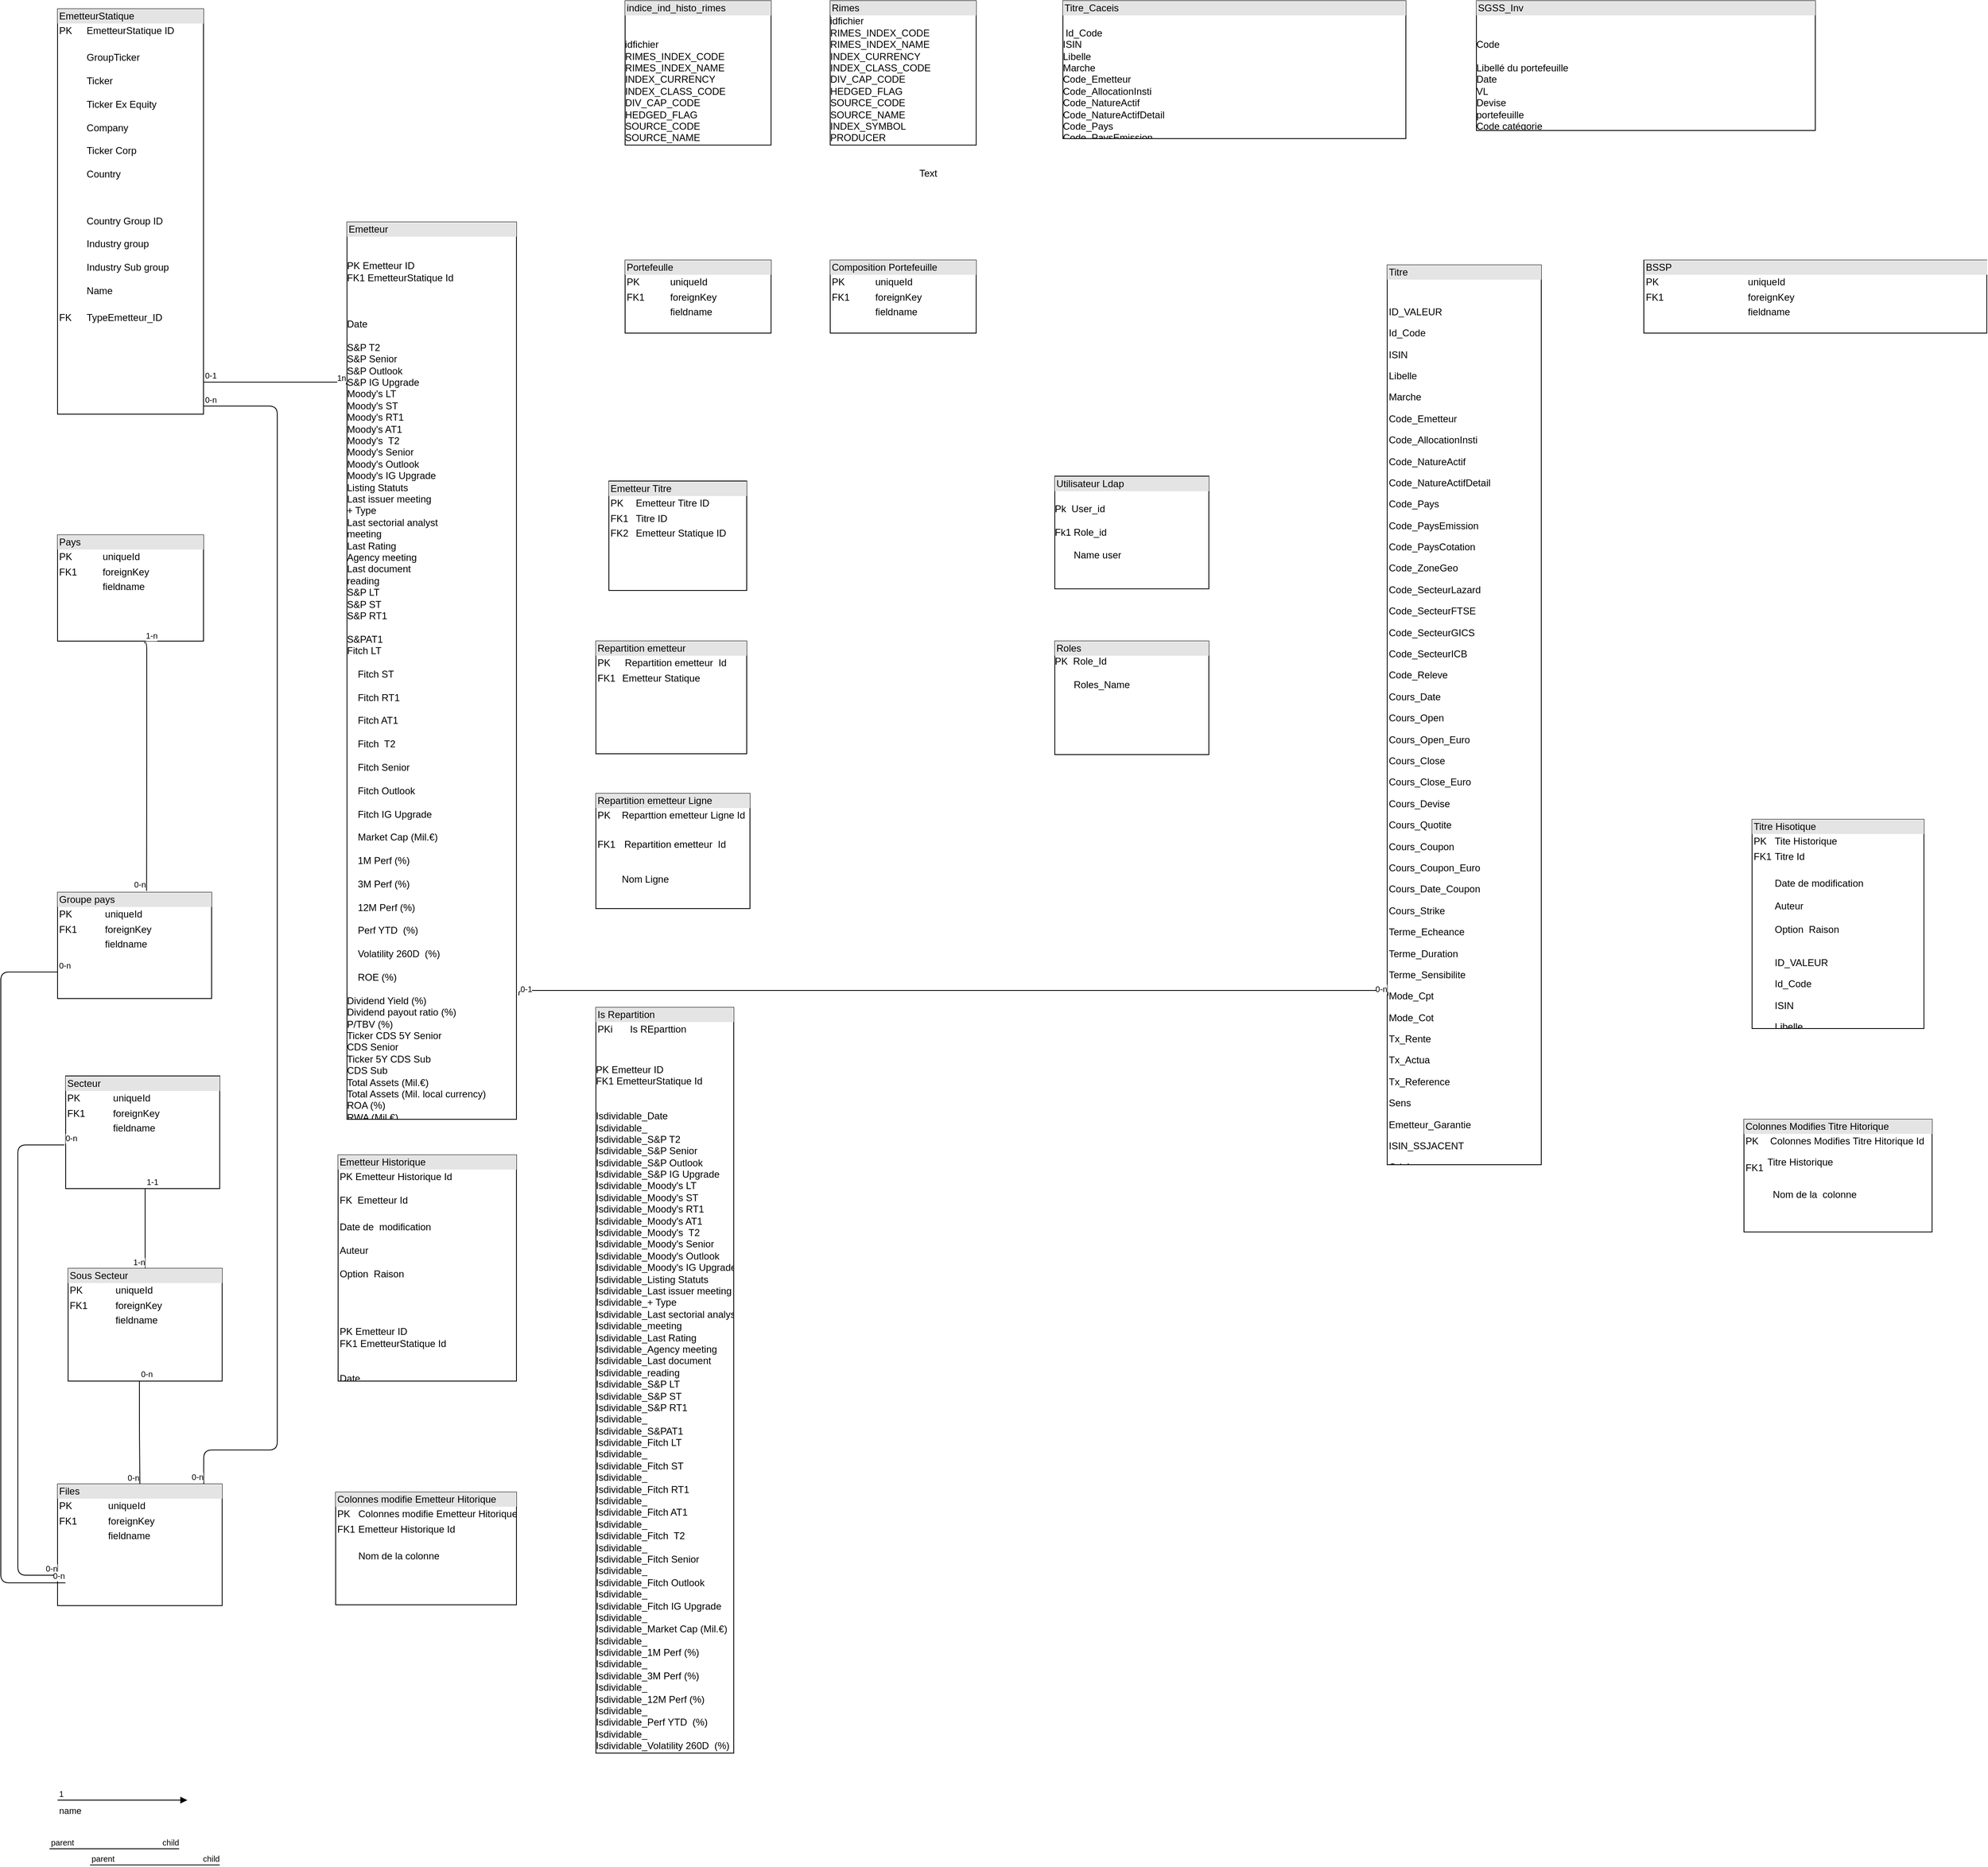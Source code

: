 <mxfile version="10.6.3" type="github"><diagram id="TjtUz1pdgcqCLsNkUrOu" name="Page-1"><mxGraphModel dx="2296" dy="1291" grid="1" gridSize="10" guides="1" tooltips="1" connect="1" arrows="1" fold="1" page="1" pageScale="1" pageWidth="827" pageHeight="1169" math="0" shadow="0"><root><mxCell id="0"/><mxCell id="1" parent="0"/><mxCell id="jOjhKFQKecabYzMcPybn-1" value="&lt;div style=&quot;box-sizing: border-box ; width: 100% ; background: #e4e4e4 ; padding: 2px&quot;&gt;EmetteurStatique&lt;/div&gt;&lt;table style=&quot;width: 100% ; font-size: 1em&quot; cellpadding=&quot;2&quot; cellspacing=&quot;0&quot;&gt;&lt;tbody&gt;&lt;tr&gt;&lt;td&gt;PK&lt;/td&gt;&lt;td&gt;EmetteurStatique ID&lt;br&gt;&lt;/td&gt;&lt;/tr&gt;&lt;tr&gt;&lt;td&gt;&lt;br&gt;&lt;/td&gt;&lt;td&gt;&lt;br&gt;GroupTicker&lt;br&gt;&lt;br&gt;Ticker&lt;br&gt;&lt;br&gt;Ticker Ex Equity&lt;br&gt;&lt;br&gt;Company&lt;br&gt;&lt;br&gt;Ticker Corp&lt;br&gt;&lt;br&gt;Country&lt;br&gt;&lt;br&gt;&lt;br&gt;&lt;br&gt;Country Group ID&lt;br&gt;&lt;br&gt;Industry group&lt;br&gt;&lt;br&gt;Industry Sub group&lt;br&gt;&lt;br&gt;Name&lt;br&gt;&lt;br&gt;&lt;/td&gt;&lt;/tr&gt;&lt;tr&gt;&lt;td&gt;FK&amp;nbsp;&amp;nbsp;&lt;/td&gt;&lt;td&gt;TypeEmetteur_ID&lt;br&gt;&lt;/td&gt;&lt;/tr&gt;&lt;/tbody&gt;&lt;/table&gt;" style="verticalAlign=top;align=left;overflow=fill;html=1;" parent="1" vertex="1"><mxGeometry x="80" y="60" width="180" height="500" as="geometry"/></mxCell><mxCell id="jOjhKFQKecabYzMcPybn-2" value="&lt;div style=&quot;box-sizing: border-box ; width: 100% ; background: #e4e4e4 ; padding: 2px&quot;&gt;Emetteur&lt;/div&gt;&lt;br&gt;&lt;div&gt;&lt;br&gt;&lt;/div&gt;&lt;div&gt;PK Emetteur ID&lt;/div&gt;&lt;div&gt;FK1 EmetteurStatique Id&lt;/div&gt;&lt;div&gt;&lt;br&gt;&lt;/div&gt;&lt;div&gt;&lt;br&gt;&lt;/div&gt;&lt;div&gt;&lt;br&gt;&lt;/div&gt;&lt;div&gt;Date&lt;/div&gt;&lt;div&gt;&lt;br&gt;&lt;/div&gt;&lt;div&gt;S&amp;amp;P T2&lt;/div&gt;&lt;div&gt;S&amp;amp;P Senior&lt;/div&gt;&lt;div&gt;S&amp;amp;P Outlook&lt;/div&gt;&lt;div&gt;S&amp;amp;P IG Upgrade&amp;nbsp;&lt;/div&gt;&lt;div&gt;Moody's LT&lt;/div&gt;&lt;div&gt;Moody's ST&lt;/div&gt;&lt;div&gt;Moody's RT1&lt;/div&gt;&lt;div&gt;Moody's AT1&lt;/div&gt;&lt;div&gt;Moody's&amp;nbsp; T2&lt;/div&gt;&lt;div&gt;Moody's Senior&lt;/div&gt;&lt;div&gt;Moody's Outlook&lt;/div&gt;&lt;div&gt;Moody's IG Upgrade&lt;/div&gt;&lt;div&gt;Listing Statuts&lt;/div&gt;&lt;div&gt;Last issuer meeting&amp;nbsp;&lt;/div&gt;&lt;div&gt;+ Type&lt;/div&gt;&lt;div&gt;Last sectorial analyst&amp;nbsp;&lt;/div&gt;&lt;div&gt;meeting&lt;/div&gt;&lt;div&gt;Last Rating&amp;nbsp;&lt;/div&gt;&lt;div&gt;Agency meeting&lt;/div&gt;&lt;div&gt;Last document&lt;/div&gt;&lt;div&gt;reading&amp;nbsp;&lt;/div&gt;&lt;div&gt;S&amp;amp;P LT&lt;/div&gt;&lt;div&gt;S&amp;amp;P ST&lt;/div&gt;&lt;div&gt;S&amp;amp;P RT1&lt;/div&gt;&lt;div&gt;&lt;br&gt;&lt;/div&gt;&lt;div&gt;S&amp;amp;PAT1&lt;/div&gt;&lt;div&gt;Fitch LT&lt;/div&gt;&lt;div&gt;&lt;br&gt;&lt;/div&gt;&lt;div&gt;&amp;nbsp; &amp;nbsp; Fitch ST&lt;/div&gt;&lt;div&gt;&lt;br&gt;&lt;/div&gt;&lt;div&gt;&amp;nbsp; &amp;nbsp; Fitch RT1&lt;/div&gt;&lt;div&gt;&lt;br&gt;&lt;/div&gt;&lt;div&gt;&amp;nbsp; &amp;nbsp; Fitch AT1&lt;/div&gt;&lt;div&gt;&lt;br&gt;&lt;/div&gt;&lt;div&gt;&amp;nbsp; &amp;nbsp; Fitch&amp;nbsp; T2&lt;/div&gt;&lt;div&gt;&lt;br&gt;&lt;/div&gt;&lt;div&gt;&amp;nbsp; &amp;nbsp; Fitch Senior&lt;/div&gt;&lt;div&gt;&lt;br&gt;&lt;/div&gt;&lt;div&gt;&amp;nbsp; &amp;nbsp; Fitch Outlook&lt;/div&gt;&lt;div&gt;&lt;br&gt;&lt;/div&gt;&lt;div&gt;&amp;nbsp; &amp;nbsp; Fitch IG Upgrade&amp;nbsp;&lt;/div&gt;&lt;div&gt;&lt;br&gt;&lt;/div&gt;&lt;div&gt;&amp;nbsp; &amp;nbsp; Market Cap (Mil.€)&lt;/div&gt;&lt;div&gt;&lt;br&gt;&lt;/div&gt;&lt;div&gt;&amp;nbsp; &amp;nbsp; 1M Perf (%)&lt;/div&gt;&lt;div&gt;&lt;br&gt;&lt;/div&gt;&lt;div&gt;&amp;nbsp; &amp;nbsp; 3M Perf (%)&lt;/div&gt;&lt;div&gt;&lt;br&gt;&lt;/div&gt;&lt;div&gt;&amp;nbsp; &amp;nbsp; 12M Perf (%)&lt;/div&gt;&lt;div&gt;&lt;br&gt;&lt;/div&gt;&lt;div&gt;&amp;nbsp; &amp;nbsp; Perf YTD&amp;nbsp; (%)&lt;/div&gt;&lt;div&gt;&lt;br&gt;&lt;/div&gt;&lt;div&gt;&amp;nbsp; &amp;nbsp; Volatility 260D&amp;nbsp; (%)&lt;/div&gt;&lt;div&gt;&lt;br&gt;&lt;/div&gt;&lt;div&gt;&amp;nbsp; &amp;nbsp; ROE (%)&lt;/div&gt;&lt;div&gt;&lt;br&gt;&lt;/div&gt;&lt;div&gt;Dividend Yield (%)&lt;/div&gt;&lt;div&gt;Dividend payout ratio (%)&lt;/div&gt;&lt;div&gt;P/TBV (%)&lt;/div&gt;&lt;div&gt;Ticker CDS 5Y Senior&lt;/div&gt;&lt;div&gt;CDS Senior&lt;/div&gt;&lt;div&gt;Ticker 5Y CDS Sub&lt;/div&gt;&lt;div&gt;CDS Sub&lt;/div&gt;&lt;div&gt;Total Assets (Mil.€)&lt;/div&gt;&lt;div&gt;Total Assets (Mil. local currency)&lt;/div&gt;&lt;div&gt;ROA (%)&lt;/div&gt;&lt;div&gt;RWA (Mil.€)&lt;/div&gt;&lt;div&gt;RWA (Mil. local currency)&lt;/div&gt;&lt;div&gt;Risk Density&lt;/div&gt;&lt;div&gt;Loan (Mil.€)&lt;/div&gt;&lt;div&gt;Loan (Mil.local currency)&lt;/div&gt;&lt;div&gt;&lt;br&gt;&lt;/div&gt;&lt;div&gt;NPA (Mil.€)&lt;/div&gt;&lt;div&gt;&lt;br&gt;&lt;/div&gt;&lt;div&gt;NPA (Mil.local currency)&lt;/div&gt;&lt;div&gt;&lt;br&gt;&lt;/div&gt;&lt;div&gt;NPA/Assets&lt;/div&gt;&lt;div&gt;Foreclosed (Mil.€)&lt;/div&gt;&lt;div&gt;&lt;br&gt;&lt;/div&gt;&lt;div&gt;Foreclosed/Asset&lt;/div&gt;&lt;div&gt;&lt;br&gt;&lt;/div&gt;&lt;div&gt;NPL (Mil.€)&lt;/div&gt;&lt;div&gt;&lt;br&gt;&lt;/div&gt;&lt;div&gt;NPL/Assets&lt;/div&gt;&lt;div&gt;&lt;br&gt;&lt;/div&gt;&lt;div&gt;NPL/Total Loans&lt;/div&gt;&lt;div&gt;&lt;br&gt;&lt;/div&gt;&lt;div&gt;Equity (Mil.€)&lt;/div&gt;&lt;div&gt;&lt;br&gt;&lt;/div&gt;&lt;div&gt;Equity (Mil.local currency)&lt;/div&gt;&lt;div&gt;&lt;br&gt;&lt;/div&gt;&lt;div&gt;NBI (Mil.€)&lt;/div&gt;&lt;div&gt;&lt;br&gt;&lt;/div&gt;&lt;div&gt;NBI (Mil.local currency)&lt;/div&gt;&lt;div&gt;&lt;br&gt;&lt;/div&gt;&lt;div&gt;NII (Mil.€)&lt;/div&gt;&lt;div&gt;&lt;br&gt;&lt;/div&gt;&lt;div&gt;NII (Mil.€)&lt;/div&gt;&lt;div&gt;&lt;br&gt;&lt;/div&gt;&lt;div&gt;c&lt;/div&gt;&lt;div&gt;&lt;br&gt;&lt;/div&gt;&lt;div&gt;NIM (%)&lt;/div&gt;&lt;div&gt;&lt;br&gt;&lt;/div&gt;&lt;div&gt;Net Profit (Mil.€)&lt;/div&gt;&lt;div&gt;&lt;br&gt;&lt;/div&gt;&lt;div&gt;Net Profit (Mil.local currency)&lt;/div&gt;&lt;div&gt;&lt;br&gt;&lt;/div&gt;&lt;div&gt;NII/NBI&lt;/div&gt;&lt;div&gt;&lt;br&gt;&lt;/div&gt;&lt;div&gt;Fees &amp;amp; Commissions&lt;/div&gt;&lt;div&gt;&lt;br&gt;&lt;/div&gt;&lt;div&gt;Fees/NBI&lt;/div&gt;&lt;div&gt;&lt;br&gt;&lt;/div&gt;&lt;div&gt;Efficiency Ratio (%)&lt;/div&gt;&lt;div&gt;&lt;br&gt;&lt;/div&gt;&lt;div&gt;Coverage Ratio (%)&lt;/div&gt;&lt;div&gt;&lt;br&gt;&lt;/div&gt;&lt;div&gt;Texas Ratio (%)&lt;/div&gt;&lt;div&gt;&lt;br&gt;&lt;/div&gt;&lt;div&gt;PPI (Mil.€)&lt;/div&gt;&lt;div&gt;&lt;br&gt;&lt;/div&gt;&lt;div&gt;Provisions (Mil.€)&lt;/div&gt;&lt;div&gt;&lt;br&gt;&lt;/div&gt;&lt;div&gt;Provisions/PPI&lt;/div&gt;&lt;div&gt;&lt;br&gt;&lt;/div&gt;&lt;div&gt;CET1 Real FL&lt;/div&gt;&lt;div&gt;&lt;br&gt;&lt;/div&gt;&lt;div&gt;Margin FL&lt;/div&gt;&lt;div&gt;&lt;br&gt;&lt;/div&gt;&lt;div&gt;Total CET1 Req FL&lt;/div&gt;&lt;div&gt;&lt;br&gt;&lt;/div&gt;&lt;div&gt;CCB&lt;/div&gt;&lt;div&gt;&lt;br&gt;&lt;/div&gt;&lt;div&gt;Syst. Buffer&lt;/div&gt;&lt;div&gt;&lt;br&gt;&lt;/div&gt;&lt;div&gt;G-SII&lt;/div&gt;&lt;div&gt;&lt;br&gt;&lt;/div&gt;&lt;div&gt;O-SII&lt;/div&gt;&lt;div&gt;&lt;br&gt;&lt;/div&gt;&lt;div&gt;CCyB&lt;/div&gt;&lt;div&gt;&lt;br&gt;&lt;/div&gt;&lt;div&gt;P1 - CET1&lt;/div&gt;&lt;div&gt;&lt;br&gt;&lt;/div&gt;&lt;div&gt;P2R - CET1&lt;/div&gt;&lt;div&gt;&lt;br&gt;&lt;/div&gt;&lt;div&gt;Impact CET1 Stress Test 2018&lt;/div&gt;&lt;div&gt;&lt;br&gt;&lt;/div&gt;&lt;div&gt;T1 Ratio (FL)&lt;/div&gt;&lt;div&gt;&lt;br&gt;&lt;/div&gt;&lt;div&gt;&lt;br&gt;&lt;/div&gt;&lt;div&gt;Total Tier 1 Req FL&lt;/div&gt;&lt;div&gt;&lt;br&gt;&lt;/div&gt;&lt;div&gt;P1 - AT1&lt;/div&gt;&lt;div&gt;&lt;br&gt;&lt;/div&gt;&lt;div&gt;P2R - AT1&lt;/div&gt;&lt;div&gt;&lt;br&gt;&lt;/div&gt;&lt;div&gt;Tier 2 Real FL&lt;/div&gt;&lt;div&gt;&lt;br&gt;&lt;/div&gt;&lt;div&gt;&amp;nbsp; &amp;nbsp; Total Tier 2 Req FL&lt;/div&gt;&lt;div&gt;&lt;br&gt;&lt;/div&gt;&lt;div&gt;P1-Tier 2&lt;/div&gt;&lt;div&gt;&lt;br&gt;&lt;/div&gt;&lt;div&gt;P2R - Tier 2&lt;/div&gt;&lt;div&gt;&lt;br&gt;&lt;/div&gt;&lt;div&gt;Total Capital Real FL&lt;/div&gt;&lt;div&gt;&lt;br&gt;&lt;/div&gt;&lt;div&gt;RWA (Ccy)&lt;/div&gt;&lt;div&gt;&lt;br&gt;&lt;/div&gt;&lt;div&gt;ADI 2017CCY (in millions)&lt;/div&gt;&lt;div&gt;&lt;br&gt;&lt;/div&gt;&lt;div&gt;Leverage Ratio&lt;/div&gt;&lt;div&gt;&lt;br&gt;&lt;/div&gt;&lt;div&gt;MREL Requirement&lt;/div&gt;&lt;div&gt;&lt;br&gt;&lt;/div&gt;&lt;div&gt;MREL&lt;/div&gt;&lt;div&gt;&lt;br&gt;&lt;/div&gt;&lt;div&gt;MREL Composition&lt;/div&gt;&lt;div&gt;&lt;br&gt;&lt;/div&gt;&lt;div&gt;&lt;br&gt;&lt;/div&gt;&lt;div&gt;Loan/Deposits (%)&lt;/div&gt;&lt;div&gt;&lt;br&gt;&lt;/div&gt;&lt;div&gt;Gross Revenue (Mil.€)&lt;/div&gt;&lt;div&gt;&lt;br&gt;&lt;/div&gt;&lt;div&gt;Gross Revenue (Mil.local currency)&lt;/div&gt;&lt;div&gt;&lt;br&gt;&lt;/div&gt;&lt;div&gt;Deposits (Mil.€)&lt;/div&gt;&lt;div&gt;&lt;br&gt;&lt;/div&gt;&lt;div&gt;Deposits (Mil.local currency)&lt;/div&gt;&lt;div&gt;Total Investments LT (Mil.€)&lt;/div&gt;&lt;div&gt; Fixed Income/Trading Invest&lt;/div&gt;&lt;div&gt;Fixed Income/Trading&amp;nbsp;&lt;/div&gt;&lt;div&gt;Invest to TI&lt;/div&gt;&lt;div&gt;Loans &amp;amp; Mortgages Invest&lt;/div&gt;&lt;div&gt;Loans &amp;amp; Mortgages&amp;nbsp;&lt;/div&gt;&lt;div&gt;Invest to TI&lt;/div&gt;&lt;div&gt;Fixed Income Securities&lt;/div&gt;&lt;div&gt;-HTM Invest&lt;/div&gt;&lt;div&gt;Fixed Income Securities&lt;/div&gt;&lt;div&gt;-HTM Invest to TI&lt;/div&gt;&lt;div&gt;Equity Securities&lt;/div&gt;&lt;div&gt;Equity Securities to TI&lt;/div&gt;&lt;div&gt;Real Estate Investments&lt;/div&gt;&lt;div&gt;Real Estate Investments to TI&lt;/div&gt;&lt;div&gt;Other Investments&lt;/div&gt;&lt;div&gt;Other Investments to TI&lt;/div&gt;&lt;div&gt;Equity %&lt;/div&gt;&lt;div&gt;Total Liabilities (Mil.€)&lt;/div&gt;&lt;div&gt;Total Liabilities&lt;/div&gt;&lt;div&gt; (Mil.local currency)&lt;/div&gt;&lt;div&gt;Net premium revenue (Mil.€)&lt;/div&gt;&lt;div&gt;Net premium revenue&amp;nbsp;&lt;/div&gt;&lt;div&gt;(Mil.local currency)&lt;/div&gt;&lt;div&gt;Net premium revenue&amp;nbsp;&lt;/div&gt;&lt;div&gt;Life (Mil.€)&lt;/div&gt;&lt;div&gt;Net premium revenue&amp;nbsp;&lt;/div&gt;&lt;div&gt;Life (Mil.local currency)&lt;/div&gt;&lt;div&gt;Net Premium Life to&amp;nbsp;&lt;/div&gt;&lt;div&gt;Total Net Premium&lt;/div&gt;&lt;div&gt;Net premium revenue&lt;/div&gt;&lt;div&gt;Non Life (Mil.€)&lt;/div&gt;&lt;div&gt;Net premium revenue&amp;nbsp;&lt;/div&gt;&lt;div&gt;Non Life (Mil.local currency)&lt;/div&gt;&lt;div&gt;Net Premium Non&amp;nbsp;&lt;/div&gt;&lt;div&gt;Life to Total Net Premium&lt;/div&gt;&lt;div&gt;Operating Income (Mil.€)&lt;/div&gt;&lt;div&gt;Operating Income&amp;nbsp;&lt;/div&gt;&lt;div&gt;(Mil.local currency)&lt;/div&gt;&lt;div&gt;Net Income (Mil.€)&lt;/div&gt;&lt;div&gt;Net Income (Mil.local currency)&lt;/div&gt;&lt;div&gt;Operating Margin (%)&lt;/div&gt;&lt;div&gt;Net Income Margin (%)&lt;/div&gt;&lt;div&gt;Gross Premium Written (life)&lt;/div&gt;&lt;div&gt;Gross Premium Written (Non life)&lt;/div&gt;&lt;div&gt;Combined Ratio (Non life) (%)&lt;/div&gt;&lt;div&gt;Loss Ratio (Non Life) (%)&lt;/div&gt;&lt;div&gt;Expense Ratio (Non Life) (%)&lt;/div&gt;&lt;div&gt;Benefit Ratio (Life) (%)&lt;/div&gt;&lt;div&gt;Cost Ratio (life) (%)&lt;/div&gt;&lt;div&gt;SCR (%)&lt;/div&gt;&lt;div&gt;MCR (%)&lt;/div&gt;&lt;div&gt;Currency&lt;/div&gt;&lt;div&gt;Period&lt;/div&gt;&lt;div&gt;PL&lt;/div&gt;&lt;div&gt;BS&lt;/div&gt;&lt;div&gt;Capital&lt;/div&gt;&lt;div&gt;&lt;br&gt;&lt;/div&gt;&lt;div&gt;Liquidity&lt;/div&gt;&lt;div&gt;&lt;br&gt;&lt;/div&gt;&lt;div&gt;TLTRO 2&lt;/div&gt;&lt;div&gt;&lt;br&gt;&lt;/div&gt;&lt;div&gt;Strategy &amp;amp; Guidances&lt;/div&gt;&lt;div&gt;Comments&lt;/div&gt;&lt;div&gt;Strategy&lt;/div&gt;&lt;div&gt;Rating Agencies&lt;/div&gt;&lt;div&gt;&lt;br&gt;&lt;/div&gt;&lt;div&gt;Investment Thesis&lt;/div&gt;&lt;div&gt;&lt;br&gt;&lt;/div&gt;&lt;div&gt;SRI Comments&lt;/div&gt;&lt;div&gt;Newsflow&lt;/div&gt;&lt;div&gt;Plan&lt;/div&gt;&lt;div&gt;Executed&lt;/div&gt;&lt;div&gt;Plan 1&lt;/div&gt;&lt;div&gt;Executed 1&amp;nbsp;&lt;/div&gt;&lt;div&gt;Plan 2&amp;nbsp;&lt;/div&gt;&lt;div&gt;Executed 2&lt;/div&gt;&lt;div&gt;GLOBAL FUNDING TARGET&lt;/div&gt;&lt;div&gt;Issuance program: Covered&lt;/div&gt;&lt;div&gt;Realized&lt;/div&gt;&lt;div&gt;Issuance program: Senior&lt;/div&gt;&lt;div&gt;Realized&amp;nbsp;&lt;/div&gt;&lt;div&gt;Issuance program: Tier 2&lt;/div&gt;&lt;div&gt;Realized&lt;/div&gt;&lt;div&gt;Issuance program: RT1&lt;/div&gt;&lt;div&gt;Realized&lt;/div&gt;&lt;div&gt;&lt;br&gt;&lt;/div&gt;&lt;div&gt;ssuance program: Secured&lt;/div&gt;&lt;div&gt;&lt;br&gt;&lt;/div&gt;&lt;div&gt;Realized&lt;/div&gt;&lt;div&gt;&lt;br&gt;&lt;/div&gt;&lt;div&gt;ssuance program: Senior preferred/unsecured&lt;/div&gt;&lt;div&gt;&lt;br&gt;&lt;/div&gt;&lt;div&gt;Realized&lt;/div&gt;&lt;div&gt;&lt;br&gt;&lt;/div&gt;&lt;div&gt;Issuance program: NPS&lt;/div&gt;&lt;div&gt;&lt;br&gt;&lt;/div&gt;&lt;div&gt;Realized&lt;/div&gt;&lt;div&gt;&lt;br&gt;&lt;/div&gt;&lt;div&gt;Issuance program: AT1&lt;/div&gt;&lt;div&gt;&lt;br&gt;&lt;/div&gt;&lt;div&gt;Realized&lt;/div&gt;&lt;div&gt;Vigeo Score HR&lt;/div&gt;&lt;div&gt;Vigeo Score ENV&lt;/div&gt;&lt;div&gt;Vigeo Score C&amp;amp;S&lt;/div&gt;&lt;div&gt;Vigeo Score CG&lt;/div&gt;&lt;div&gt;Vigeo Score CIN&lt;/div&gt;&lt;div&gt;Vigeo Score HRts&lt;/div&gt;&lt;div&gt;Vigeo Score Total&lt;/div&gt;&lt;div&gt;Trucost Issuance Scope 1&lt;/div&gt;&lt;div&gt;Trucost Issuance Scope 2&lt;/div&gt;&lt;div&gt;Trucost Carbon Intensity-Scope&amp;nbsp;&lt;/div&gt;&lt;div&gt;1 (tonnes CO2e/USD mn)&lt;/div&gt;&lt;div&gt;Trucost Carbon Intensity-Scope&amp;nbsp;&lt;/div&gt;&lt;div&gt;2 (tonnes CO2e/USD mn)&lt;/div&gt;&lt;div&gt;Analyst&lt;/div&gt;&lt;div&gt;2nd Analyst&lt;/div&gt;&lt;div&gt;IR Mail&lt;/div&gt;&lt;div&gt;IR Phone&lt;/div&gt;&lt;div&gt;Credit quality&lt;/div&gt;&lt;div&gt;Credit trend&lt;/div&gt;&lt;div&gt;RV Senior&lt;/div&gt;&lt;div&gt;RV Sub&lt;/div&gt;&lt;div&gt;One pager ?&lt;/div&gt;&lt;div&gt;Currency&lt;/div&gt;&lt;div&gt;&lt;br&gt;&lt;/div&gt;&lt;div&gt;&lt;div&gt;&lt;span&gt;comments /Last comments&amp;nbsp;&lt;/span&gt;&lt;/div&gt;&lt;div&gt;&lt;span&gt;Rating Moodys&lt;/span&gt;&lt;/div&gt;&lt;div&gt;&lt;span&gt;Rating S&amp;amp;P&lt;/span&gt;&lt;/div&gt;&lt;div&gt;&lt;span&gt;Rating Fitch&lt;/span&gt;&lt;/div&gt;&lt;div&gt;&lt;span&gt;ESG Score&lt;/span&gt;&lt;/div&gt;&lt;div&gt;&lt;span&gt;Fundamental Score&lt;/span&gt;&lt;/div&gt;&lt;div&gt;&lt;span&gt;Trend&lt;/span&gt;&lt;/div&gt;&lt;div&gt;&lt;span&gt;Relative Value Score&amp;nbsp; Senior&lt;/span&gt;&lt;/div&gt;&lt;div&gt;&lt;span&gt;Relative Value Score Sub&lt;/span&gt;&lt;/div&gt;&lt;div&gt;&lt;span&gt;Do you consider this issuer is currently able to face its 1Y and 2Y senior issues (final credit risk)?&amp;nbsp;&lt;/span&gt;&lt;/div&gt;&lt;div&gt;&lt;span&gt;Do you consider the spreads of the issuer will not significantly widen compared to its peers for the coming 12 months on the short part of the curve, 1D-2Y (volatility)?&amp;nbsp;&lt;/span&gt;&lt;/div&gt;&lt;/div&gt;&lt;div&gt;&lt;br&gt;&lt;/div&gt;&lt;br&gt;&lt;br&gt;&lt;br&gt;&lt;br&gt;&lt;br&gt;&lt;br&gt;&lt;br&gt;&lt;br&gt;&lt;br&gt;&lt;br&gt;&lt;br&gt;&lt;br&gt;&lt;br&gt;&lt;br&gt;&lt;br&gt;&lt;br&gt;&lt;table&gt;&lt;tbody&gt;&lt;tr&gt;&lt;td&gt;&lt;br&gt;&lt;/td&gt;&lt;/tr&gt;&lt;/tbody&gt;&lt;/table&gt;" style="verticalAlign=top;align=left;overflow=fill;html=1;" parent="1" vertex="1"><mxGeometry x="437" y="323" width="209" height="1107" as="geometry"/></mxCell><mxCell id="jOjhKFQKecabYzMcPybn-3" value="&lt;div style=&quot;box-sizing: border-box ; width: 100% ; background: #e4e4e4 ; padding: 2px&quot;&gt;Emetteur Titre&lt;/div&gt;&lt;table style=&quot;width: 100% ; font-size: 1em&quot; cellpadding=&quot;2&quot; cellspacing=&quot;0&quot;&gt;&lt;tbody&gt;&lt;tr&gt;&lt;td&gt;PK&lt;/td&gt;&lt;td&gt;Emetteur Titre ID&lt;/td&gt;&lt;/tr&gt;&lt;tr&gt;&lt;td&gt;FK1&lt;/td&gt;&lt;td&gt;Titre ID&lt;/td&gt;&lt;/tr&gt;&lt;tr&gt;&lt;td&gt;FK2&lt;/td&gt;&lt;td&gt;Emetteur Statique ID&lt;/td&gt;&lt;/tr&gt;&lt;/tbody&gt;&lt;/table&gt;" style="verticalAlign=top;align=left;overflow=fill;html=1;" parent="1" vertex="1"><mxGeometry x="760" y="642.5" width="170" height="135" as="geometry"/></mxCell><mxCell id="jOjhKFQKecabYzMcPybn-4" value="&lt;div style=&quot;box-sizing: border-box ; width: 100% ; background: #e4e4e4 ; padding: 2px&quot;&gt;Titre&lt;/div&gt;&lt;table style=&quot;width: 100% ; font-size: 1em&quot; cellpadding=&quot;2&quot; cellspacing=&quot;0&quot;&gt;&lt;tbody&gt;&lt;tr&gt;&lt;td&gt;&lt;br&gt;&lt;/td&gt;&lt;td&gt;&lt;/td&gt;&lt;/tr&gt;&lt;tr&gt;&lt;td&gt;&lt;p&gt;ID_VALEUR &lt;/p&gt;&lt;p&gt;Id_Code &lt;/p&gt;&lt;p&gt;ISIN &lt;/p&gt;&lt;p&gt;Libelle &lt;/p&gt;&lt;p&gt;Marche &lt;/p&gt;&lt;p&gt;Code_Emetteur &lt;/p&gt;&lt;p&gt;Code_AllocationInsti &lt;/p&gt;&lt;p&gt;Code_NatureActif &lt;/p&gt;&lt;p&gt;Code_NatureActifDetail &lt;/p&gt;&lt;p&gt;Code_Pays &lt;/p&gt;&lt;p&gt;Code_PaysEmission &lt;/p&gt;&lt;p&gt;Code_PaysCotation &lt;/p&gt;&lt;p&gt;Code_ZoneGeo &lt;/p&gt;&lt;p&gt;Code_SecteurLazard &lt;/p&gt;&lt;p&gt;Code_SecteurFTSE &lt;/p&gt;&lt;p&gt;Code_SecteurGICS &lt;/p&gt;&lt;p&gt;Code_SecteurICB &lt;/p&gt;&lt;p&gt;Code_Releve &lt;/p&gt;&lt;p&gt;Cours_Date &lt;/p&gt;&lt;p&gt;Cours_Open &lt;/p&gt;&lt;p&gt;Cours_Open_Euro &lt;/p&gt;&lt;p&gt;Cours_Close &lt;/p&gt;&lt;p&gt;Cours_Close_Euro &lt;/p&gt;&lt;p&gt;Cours_Devise &lt;/p&gt;&lt;p&gt;Cours_Quotite &lt;/p&gt;&lt;p&gt;Cours_Coupon &lt;/p&gt;&lt;p&gt;Cours_Coupon_Euro &lt;/p&gt;&lt;p&gt;Cours_Date_Coupon &lt;/p&gt;&lt;p&gt;Cours_Strike &lt;/p&gt;&lt;p&gt;Terme_Echeance &lt;/p&gt;&lt;p&gt;Terme_Duration &lt;/p&gt;&lt;p&gt;Terme_Sensibilite &lt;/p&gt;&lt;p&gt;Mode_Cpt &lt;/p&gt;&lt;p&gt;Mode_Cot &lt;/p&gt;&lt;p&gt;Tx_Rente &lt;/p&gt;&lt;p&gt;Tx_Actua &lt;/p&gt;&lt;p&gt;Tx_Reference &lt;/p&gt;&lt;p&gt;Sens &lt;/p&gt;&lt;p&gt;Emetteur_Garantie &lt;/p&gt;&lt;p&gt;ISIN_SSJACENT &lt;/p&gt;&lt;p&gt;Origine &lt;/p&gt;&lt;p&gt;IsOPCVM &lt;/p&gt;&lt;p&gt;OPCVM_MAISON &lt;/p&gt;&lt;p&gt;OPCVM_NUMCLI &lt;/p&gt;&lt;p&gt;OPCVM_CLASSIFICATION &lt;/p&gt;&lt;p&gt;Releve_Code_Actif &lt;/p&gt;&lt;p&gt;Releve_Code_Zone_Geo &lt;/p&gt;&lt;p&gt;Reuters_RIC &lt;/p&gt;&lt;p&gt;Reuters_Quote_Id &lt;/p&gt;&lt;p&gt;Reuters_Org_Id &lt;/p&gt;&lt;p&gt;Reuters_IsRealTime &lt;/p&gt;&lt;p&gt;Reuters_Priority &lt;/p&gt;&lt;p&gt;Gestion_IsEligiblePEA &lt;/p&gt;&lt;p&gt;Gestion_IsCote &lt;/p&gt;&lt;p&gt;Cours_OPCVM_Date &lt;/p&gt;&lt;p&gt;Cours_OPCVM_Open &lt;/p&gt;&lt;p&gt;Cours_OPCVM_Open_Euro &lt;/p&gt;&lt;p&gt;Cours_OPCVM_Close &lt;/p&gt;&lt;p&gt;Cours_OPCVM_Close_Euro &lt;/p&gt;&lt;p&gt;Cours_OPCVM_Coupon &lt;/p&gt;&lt;p&gt;Cours_OPCVM_Coupon_Euro &lt;/p&gt;&lt;p&gt;Cours_OPCVM_Date_Coupon &lt;/p&gt;&lt;p&gt;OPCVM_DURATION_C &lt;/p&gt;&lt;p&gt;OPCVM_TXACTUA_C &lt;/p&gt;&lt;p&gt;OPCVM_Sensi_C &lt;/p&gt;&lt;p&gt;OPCVM_DURATION_P &lt;/p&gt;&lt;p&gt;OPCVM_TXACTUA_P &lt;/p&gt;&lt;p&gt;OPCVM_Sensi_P &lt;/p&gt;&lt;p&gt;NB_Actions &lt;/p&gt;&lt;p&gt;NB_Actions_Date &lt;/p&gt;&lt;p&gt;Terme_Callable &lt;/p&gt;&lt;p&gt;Terme_Date_Call &lt;/p&gt;&lt;p&gt;Terme_Tx_Actua_Bloomberg &lt;/p&gt;&lt;p&gt;Terme_Sensi_Bloomberg &lt;/p&gt;&lt;p&gt;Derives_Categorie_ss_jacent &lt;/p&gt;&lt;p&gt;Derives_Tx_Nominal &lt;/p&gt;&lt;p&gt;Derives_Date_Emission &lt;/p&gt;&lt;p&gt;Derives_Duree_emprunt &lt;/p&gt;&lt;p&gt;Derives_IsLivrable &lt;/p&gt;&lt;p&gt;Date_Maj &lt;/p&gt;&lt;p&gt;Date_Cloture &lt;/p&gt;&lt;p&gt;OPCVM_NBDEC &lt;/p&gt;&lt;p&gt;CDEVEM &lt;/p&gt;&lt;p&gt;CNATEM &lt;/p&gt;&lt;p&gt;FORMEX &lt;/p&gt;&lt;p&gt;COBCNV &lt;/p&gt;&lt;p&gt;COBTXV &lt;/p&gt;&lt;p&gt;COBSER &lt;/p&gt;&lt;p&gt;CEUROB &lt;/p&gt;&lt;p&gt;COBECH &lt;/p&gt;&lt;p&gt;CSOUMDDG &lt;/p&gt;&lt;p&gt;CPLVAL &lt;/p&gt;&lt;p&gt;CCOTFR &lt;/p&gt;&lt;p&gt;CCOTET &lt;/p&gt;&lt;p&gt;PDCVREF &lt;/p&gt;&lt;p&gt;VOLATILITE &lt;/p&gt;&lt;p&gt;PREMIS &lt;/p&gt;&lt;p&gt;MREMBT &lt;/p&gt;&lt;p&gt;TYPVAL &lt;/p&gt;&lt;p&gt;DEMAT &lt;/p&gt;&lt;p&gt;VALSICO &lt;/p&gt;&lt;p&gt;Code_Releve_Pays &lt;/p&gt;&lt;p&gt;Code_Releve_Nature &lt;/p&gt;&lt;p&gt;Notation_SP &lt;/p&gt;&lt;p&gt;Notation_SP_Type &lt;/p&gt;&lt;p&gt;Notation_SP_Date &lt;/p&gt;&lt;p&gt;Notation_M &lt;/p&gt;&lt;p&gt;Notation_M_Type &lt;/p&gt;&lt;p&gt;Notation_M_Date &lt;/p&gt;&lt;p&gt;DDIVIX &lt;/p&gt;&lt;p&gt;RDIVIS &lt;/p&gt;&lt;p&gt;CoefAction &lt;/p&gt;&lt;p&gt;Cours_Close_FinMois &lt;/p&gt;&lt;p&gt;Devise1 &lt;/p&gt;&lt;p&gt;Devise2 &lt;/p&gt;&lt;p&gt;DateCloture &lt;/p&gt;&lt;p&gt;Active &lt;/p&gt;&lt;p&gt;Tx_Type &lt;/p&gt;&lt;p&gt;Tx_Code &lt;/p&gt;&lt;p&gt;Tx_Courbe_Revalo &lt;/p&gt;&lt;p&gt;Tx_Marge_Courbe_Revalo &lt;/p&gt;&lt;p&gt;Tx_Date_Marge_CR &lt;/p&gt;&lt;p&gt;IsStepUp &lt;/p&gt;&lt;p&gt;RangSubord &lt;/p&gt;&lt;p&gt;IsHybride &lt;/p&gt;&lt;p&gt;IsPerpetuelle &lt;/p&gt;&lt;p&gt;IVALTTF &lt;/p&gt;&lt;p&gt;DINOUTTTF &lt;/p&gt;&lt;p&gt;AGDR &lt;/p&gt;&lt;p&gt;INTEGDERIVE &lt;/p&gt;&lt;p&gt;CDEVEXPO &lt;/p&gt;&lt;p&gt;RATIO_CONVERS &lt;/p&gt;&lt;p&gt;DATE_DEB_CONV &lt;/p&gt;&lt;p&gt;DATE_FIN_CONV &lt;/p&gt;&lt;p&gt;DELTA_CONVERS &lt;/p&gt;&lt;p&gt;CSOUMIRS &lt;/p&gt;&lt;p&gt;CREFIS &lt;/p&gt;&lt;p&gt;NOTATION_F &lt;/p&gt;&lt;p&gt;NOTATION_F_TYPE &lt;/p&gt;&lt;p&gt;NOTATION_F_DATE &lt;/p&gt;&lt;p&gt;Ref_SWAP &lt;/p&gt;&lt;p&gt;PEA_PME_ADMIS &lt;/p&gt;&lt;p&gt;PEA_PME_TIT_NC &lt;/p&gt;&lt;p&gt;CODEVISIN_D &lt;/p&gt;&lt;p&gt;SR_MONTANT &lt;/p&gt;&lt;p&gt;CIC &lt;/p&gt;&lt;p&gt;CIC_CALL &lt;/p&gt;&lt;p&gt;CIC_PUT &lt;/p&gt;&lt;p&gt;AIFM_SubAssetCode &lt;/p&gt;&lt;p&gt;AIFM_SubAssetCode_TurnOver &lt;/p&gt;&lt;p&gt;Code_Liquidite &lt;/p&gt;&lt;p&gt;Code_PERFORMANCES_ESPEREE &lt;/p&gt;&lt;p&gt;PDCVRF &lt;/p&gt;&lt;p&gt;FLT_SPREAD &lt;/p&gt;&lt;p&gt;REDEMP_VAL &lt;/p&gt;&lt;p&gt;IS_SECURED &lt;/p&gt;&lt;p&gt;IS_COVERED &lt;/p&gt;&lt;p&gt;CNVX_Mid &lt;/p&gt;&lt;p&gt;Profil_Option &lt;/p&gt;&lt;p&gt;Nb_Droits_Vote &lt;/p&gt;&lt;p&gt;Nb_Droits_Vote_Bloomberg &lt;/p&gt;&lt;p&gt;NB_ACTION_Bloomberg &lt;/p&gt;&lt;p&gt;DATNBACT_Bloomberg &lt;/p&gt;&lt;p&gt;Nb_Droits_Vote_Regulateur &lt;/p&gt;&lt;p&gt;Nb_Actions_Regulateur &lt;/p&gt;&lt;p&gt;Indicateur_priorite_droits_votes &lt;/p&gt;&lt;p&gt;Indicateur_priorite_nb_Actions &lt;/p&gt;&lt;p&gt;Date_Nb_Actions_Regulateur &lt;/p&gt;&lt;p&gt;Code_Regulateur&lt;/p&gt;&lt;br&gt;&lt;br&gt;&lt;/td&gt;&lt;td&gt;&lt;br&gt;&lt;/td&gt;&lt;/tr&gt;&lt;/tbody&gt;&lt;/table&gt;&lt;br&gt;&lt;br&gt;" style="verticalAlign=top;align=left;overflow=fill;html=1;" parent="1" vertex="1"><mxGeometry x="1720" y="376" width="190" height="1110" as="geometry"/></mxCell><mxCell id="jOjhKFQKecabYzMcPybn-5" value="&lt;div style=&quot;box-sizing: border-box ; width: 100% ; background: #e4e4e4 ; padding: 2px&quot;&gt;Titre_Caceis&lt;/div&gt;&lt;br&gt;&amp;nbsp;&lt;span&gt;Id_Code&lt;/span&gt;&lt;div&gt;ISIN&lt;/div&gt;&lt;div&gt;Libelle&lt;/div&gt;&lt;div&gt;Marche&lt;/div&gt;&lt;div&gt;Code_Emetteur&lt;/div&gt;&lt;div&gt;Code_AllocationInsti&lt;/div&gt;&lt;div&gt;Code_NatureActif&lt;/div&gt;&lt;div&gt;Code_NatureActifDetail&lt;/div&gt;&lt;div&gt;Code_Pays&lt;/div&gt;&lt;div&gt;Code_PaysEmission&lt;/div&gt;&lt;div&gt;Code_PaysCotation&lt;/div&gt;&lt;div&gt;Code_ZoneGeo&lt;/div&gt;&lt;div&gt;Code_SecteurLazard&lt;/div&gt;&lt;div&gt;Code_SecteurFTSE&lt;/div&gt;&lt;div&gt;Code_SecteurGICS&lt;/div&gt;&lt;div&gt;Code_SecteurICB&lt;/div&gt;&lt;div&gt;Code_Releve&lt;/div&gt;&lt;div&gt;Cours_Date&lt;/div&gt;&lt;div&gt;Cours_Open&lt;/div&gt;&lt;div&gt;Cours_Open_Euro&lt;/div&gt;&lt;div&gt;Cours_Close&lt;/div&gt;&lt;div&gt;Cours_Close_Euro&lt;/div&gt;&lt;div&gt;Cours_Devise&lt;/div&gt;&lt;div&gt;Cours_Quotite&lt;/div&gt;&lt;div&gt;Cours_Coupon&lt;/div&gt;&lt;div&gt;Cours_Coupon_Euro&lt;/div&gt;&lt;div&gt;Cours_Date_Coupon&lt;/div&gt;&lt;div&gt;Cours_Strike&lt;/div&gt;&lt;div&gt;Terme_Echeance&lt;/div&gt;&lt;div&gt;Terme_Duration&lt;/div&gt;&lt;div&gt;Terme_Sensibilite&lt;/div&gt;&lt;div&gt;Mode_Cpt&lt;/div&gt;&lt;div&gt;Mode_Cot&lt;/div&gt;&lt;div&gt;Tx_Rente&lt;/div&gt;&lt;div&gt;Tx_Actua&lt;/div&gt;&lt;div&gt;Tx_Reference&lt;/div&gt;&lt;div&gt;Sens&lt;/div&gt;&lt;div&gt;Emetteur_Garantie&lt;/div&gt;&lt;div&gt;ISIN_SSJACENT&lt;/div&gt;&lt;div&gt;Origine&lt;/div&gt;&lt;div&gt;IsOPCVM&lt;/div&gt;&lt;div&gt;OPCVM_MAISON&lt;/div&gt;&lt;div&gt;OPCVM_NUMCLI&lt;/div&gt;&lt;div&gt;OPCVM_CLASSIFICATION&lt;/div&gt;&lt;div&gt;Releve_Code_Actif&lt;/div&gt;&lt;div&gt;Releve_Code_Zone_Geo&lt;/div&gt;&lt;div&gt;Reuters_RIC&lt;/div&gt;&lt;div&gt;Reuters_Quote_Id&lt;/div&gt;&lt;div&gt;Reuters_Org_Id&lt;/div&gt;&lt;div&gt;Reuters_IsRealTime&lt;/div&gt;&lt;div&gt;Reuters_Priority&lt;/div&gt;&lt;div&gt;Gestion_IsEligiblePEA&lt;/div&gt;&lt;div&gt;Gestion_IsCote&lt;/div&gt;&lt;div&gt;Cours_OPCVM_Date&lt;/div&gt;&lt;div&gt;Cours_OPCVM_Open&lt;/div&gt;&lt;div&gt;Cours_OPCVM_Open_Euro&lt;/div&gt;&lt;div&gt;Cours_OPCVM_Close&lt;/div&gt;&lt;div&gt;Cours_OPCVM_Close_Euro&lt;/div&gt;&lt;div&gt;Cours_OPCVM_Coupon&lt;/div&gt;&lt;div&gt;Cours_OPCVM_Coupon_Euro&lt;/div&gt;&lt;div&gt;Cours_OPCVM_Date_Coupon&lt;/div&gt;&lt;div&gt;OPCVM_DURATION_C&lt;/div&gt;&lt;div&gt;OPCVM_TXACTUA_C&lt;/div&gt;&lt;div&gt;OPCVM_Sensi_C&lt;/div&gt;&lt;div&gt;OPCVM_DURATION_P&lt;/div&gt;&lt;div&gt;OPCVM_TXACTUA_P&lt;/div&gt;&lt;div&gt;OPCVM_Sensi_P&lt;/div&gt;&lt;div&gt;NB_Actions&lt;/div&gt;&lt;div&gt;NB_Actions_Date&lt;/div&gt;&lt;div&gt;Terme_Callable&lt;/div&gt;&lt;div&gt;Terme_Date_Call&lt;/div&gt;&lt;div&gt;Terme_Tx_Actua_Bloomberg&lt;/div&gt;&lt;div&gt;Terme_Sensi_Bloomberg&lt;/div&gt;&lt;div&gt;Derives_Categorie_ss_jacent&lt;/div&gt;&lt;div&gt;Derives_Tx_Nominal&lt;/div&gt;&lt;div&gt;Derives_Date_Emission&lt;/div&gt;&lt;div&gt;Derives_Duree_emprunt&lt;/div&gt;&lt;div&gt;Derives_IsLivrable&lt;/div&gt;&lt;div&gt;Date_Maj&lt;/div&gt;&lt;div&gt;Date_Cloture&lt;/div&gt;&lt;div&gt;OPCVM_NBDEC&lt;/div&gt;&lt;div&gt;CDEVEM&lt;/div&gt;&lt;div&gt;CNATEM&lt;/div&gt;&lt;div&gt;FORMEX&lt;/div&gt;&lt;div&gt;COBCNV&lt;/div&gt;&lt;div&gt;COBTXV&lt;/div&gt;&lt;div&gt;COBSER&lt;/div&gt;&lt;div&gt;CEUROB&lt;/div&gt;&lt;div&gt;COBECH&lt;/div&gt;&lt;div&gt;CSOUMDDG&lt;/div&gt;&lt;div&gt;CPLVAL&lt;/div&gt;&lt;div&gt;CCOTFR&lt;/div&gt;&lt;div&gt;CCOTET&lt;/div&gt;&lt;div&gt;PDCVREF&lt;/div&gt;&lt;div&gt;VOLATILITE&lt;/div&gt;&lt;div&gt;PREMIS&lt;/div&gt;&lt;div&gt;MREMBT&lt;/div&gt;&lt;div&gt;TYPVAL&lt;/div&gt;&lt;div&gt;DEMAT&lt;/div&gt;&lt;div&gt;VALSICO&lt;/div&gt;&lt;div&gt;Code_Releve_Pays&lt;/div&gt;&lt;div&gt;Code_Releve_Nature&lt;/div&gt;&lt;div&gt;Notation_SP&lt;/div&gt;&lt;div&gt;Notation_SP_Type&lt;/div&gt;&lt;div&gt;Notation_SP_Date&lt;/div&gt;&lt;div&gt;Notation_M&lt;/div&gt;&lt;div&gt;Notation_M_Type&lt;/div&gt;&lt;div&gt;Notation_M_Date&lt;/div&gt;&lt;div&gt;DDIVIX&lt;/div&gt;&lt;div&gt;RDIVIS&lt;/div&gt;&lt;div&gt;CoefAction&lt;/div&gt;&lt;div&gt;Cours_Close_FinMois&lt;/div&gt;&lt;div&gt;Devise1&lt;/div&gt;&lt;div&gt;Devise2&lt;/div&gt;&lt;div&gt;DateCloture&lt;/div&gt;&lt;div&gt;Active&lt;/div&gt;&lt;div&gt;Tx_Type&lt;/div&gt;&lt;div&gt;Tx_Code&lt;/div&gt;&lt;div&gt;Tx_Courbe_Revalo&lt;/div&gt;&lt;div&gt;Tx_Marge_Courbe_Revalo&lt;/div&gt;&lt;div&gt;Tx_Date_Marge_CR&lt;/div&gt;&lt;div&gt;IsStepUp&lt;/div&gt;&lt;div&gt;RangSubord&lt;/div&gt;&lt;div&gt;IsHybride&lt;/div&gt;&lt;div&gt;IsPerpetuelle&lt;/div&gt;&lt;div&gt;IVALTTF&lt;/div&gt;&lt;div&gt;DINOUTTTF&lt;/div&gt;&lt;div&gt;AGDR&lt;/div&gt;&lt;div&gt;INTEGDERIVE&lt;/div&gt;&lt;div&gt;CDEVEXPO&lt;/div&gt;&lt;div&gt;RATIO_CONVERS&lt;/div&gt;&lt;div&gt;DATE_DEB_CONV&lt;/div&gt;&lt;div&gt;DATE_FIN_CONV&lt;/div&gt;&lt;div&gt;DELTA_CONVERS&lt;/div&gt;&lt;div&gt;CSOUMIRS&lt;/div&gt;&lt;div&gt;CREFIS&lt;/div&gt;&lt;div&gt;NOTATION_F&lt;/div&gt;&lt;div&gt;NOTATION_F_TYPE&lt;/div&gt;&lt;div&gt;NOTATION_F_DATE&lt;/div&gt;&lt;div&gt;Ref_SWAP&lt;/div&gt;&lt;div&gt;PEA_PME_ADMIS&lt;/div&gt;&lt;div&gt;PEA_PME_TIT_NC&lt;/div&gt;&lt;div&gt;CODEVISIN_D&lt;/div&gt;&lt;div&gt;SR_MONTANT&lt;/div&gt;&lt;div&gt;CIC&lt;/div&gt;&lt;div&gt;CIC_CALL&lt;/div&gt;&lt;div&gt;CIC_PUT&lt;/div&gt;&lt;div&gt;AIFM_SubAssetCode&lt;/div&gt;&lt;div&gt;AIFM_SubAssetCode_TurnOver&lt;/div&gt;&lt;div&gt;Code_Liquidite&lt;/div&gt;&lt;div&gt;Code_PERFORMANCES_ESPEREE&lt;/div&gt;&lt;div&gt;PDCVRF&lt;/div&gt;&lt;div&gt;FLT_SPREAD&lt;/div&gt;&lt;div&gt;REDEMP_VAL&lt;/div&gt;&lt;div&gt;IS_SECURED&lt;/div&gt;&lt;div&gt;IS_COVERED&lt;/div&gt;&lt;div&gt;CNVX_Mid&lt;/div&gt;&lt;div&gt;Profil_Option&lt;/div&gt;&lt;div&gt;Nb_Droits_Vote&lt;/div&gt;&lt;div&gt;Nb_Droits_Vote_Bloomberg&lt;/div&gt;&lt;div&gt;NB_ACTION_Bloomberg&lt;/div&gt;&lt;div&gt;DATNBACT_Bloomberg&lt;/div&gt;&lt;div&gt;Nb_Droits_Vote_Regulateur&lt;/div&gt;&lt;div&gt;Nb_Actions_Regulateur&lt;/div&gt;&lt;div&gt;Indicateur_priorite_droits_votes&lt;/div&gt;&lt;div&gt;Indicateur_priorite_nb_Actions&lt;/div&gt;&lt;div&gt;Date_Nb_Actions_Regulateur&lt;/div&gt;&lt;div&gt;Code_Regulateur&lt;/div&gt;" style="verticalAlign=top;align=left;overflow=fill;html=1;" parent="1" vertex="1"><mxGeometry x="1320" y="50" width="423" height="170" as="geometry"/></mxCell><mxCell id="jOjhKFQKecabYzMcPybn-6" value="&lt;div style=&quot;box-sizing: border-box ; width: 100% ; background: #e4e4e4 ; padding: 2px&quot;&gt;Rimes&lt;/div&gt;&lt;div&gt;idfichier&lt;/div&gt;&lt;div&gt;RIMES_INDEX_CODE&lt;/div&gt;&lt;div&gt;RIMES_INDEX_NAME&lt;/div&gt;&lt;div&gt;INDEX_CURRENCY&lt;/div&gt;&lt;div&gt;INDEX_CLASS_CODE&lt;/div&gt;&lt;div&gt;DIV_CAP_CODE&lt;/div&gt;&lt;div&gt;HEDGED_FLAG&lt;/div&gt;&lt;div&gt;SOURCE_CODE&lt;/div&gt;&lt;div&gt;SOURCE_NAME&lt;/div&gt;&lt;div&gt;INDEX_SYMBOL&lt;/div&gt;&lt;div&gt;PRODUCER&lt;/div&gt;&lt;div&gt;INDEX_COMPOSITION_DATE&lt;/div&gt;&lt;div&gt;SECURITY_WEIGHT&lt;/div&gt;&lt;div&gt;SECURITY_PRICE&lt;/div&gt;&lt;div&gt;ACCRUED_INTEREST&lt;/div&gt;&lt;div&gt;DIRTY_PRICE&lt;/div&gt;&lt;div&gt;QUOTE_METHOD&lt;/div&gt;&lt;div&gt;CORPACT_ADJUST_FACTOR&lt;/div&gt;&lt;div&gt;DIVIDEND_COUPON_PAID&lt;/div&gt;&lt;div&gt;INDEX_RATIO&lt;/div&gt;&lt;div&gt;SECURITY_RETURN_LOCAL_CCY&lt;/div&gt;&lt;div&gt;SECURITY_RETURN_BASE_CCY&lt;/div&gt;&lt;div&gt;SECURITY_MARKET_CAP_LOCAL_CCY&lt;/div&gt;&lt;div&gt;SECURITY_MARKET_CAP_BASE_CCY&lt;/div&gt;&lt;div&gt;FREE_FLOAT_FACTOR&lt;/div&gt;&lt;div&gt;SHARES_NATIONAL_OUTSTANDING&lt;/div&gt;&lt;div&gt;FX_PROVIDER&lt;/div&gt;&lt;div&gt;FX_RATE_LOCAL_TO_BASE_CCY&lt;/div&gt;&lt;div&gt;SECURITY_NAME&lt;/div&gt;&lt;div&gt;ISIN&lt;/div&gt;&lt;div&gt;PROVIDER_SECURITY_CODE&lt;/div&gt;&lt;div&gt;BLOOMBERG_TICKER&lt;/div&gt;&lt;div&gt;SECURITY_CURRENCY_CODE&lt;/div&gt;&lt;div&gt;SECURITY_COUNTRY_CODE&lt;/div&gt;&lt;div&gt;MARKET_IDENTIFIER_CODE&lt;/div&gt;&lt;div&gt;MARKET_IDENTIFIER_LABEL&lt;/div&gt;&lt;div&gt;ISSUER_CODE&lt;/div&gt;&lt;div&gt;ISSUER_NAME&lt;/div&gt;&lt;div&gt;SECURITY_TYPE_CODE&lt;/div&gt;&lt;div&gt;SECURITY_TYPE_NAME&lt;/div&gt;&lt;div&gt;MATURITY_DATE&lt;/div&gt;&lt;div&gt;COUPON_RATE&lt;/div&gt;&lt;div&gt;COUPON_FREQUENCY&lt;/div&gt;&lt;div&gt;ISSUE_DATE&lt;/div&gt;&lt;div&gt;NEXT_CALL_DATE&lt;/div&gt;&lt;div&gt;FIRST_COUPON_DATE&lt;/div&gt;&lt;div&gt;FIXED_INCOME_CATEGORY&lt;/div&gt;&lt;div&gt;CALLABLE_FLAG&lt;/div&gt;&lt;div&gt;SUBORDINATED_FLAG&lt;/div&gt;&lt;div&gt;SUBORDINATED_LABEL&lt;/div&gt;&lt;div&gt;VENDOR_RATING_SCHEME&lt;/div&gt;&lt;div&gt;VENDOR_RATING_CODE&lt;/div&gt;&lt;div&gt;GICS_SECTOR_CODE_LEVEL1&lt;/div&gt;&lt;div&gt;GICS_SECTOR_LABEL_LEVEL1&lt;/div&gt;&lt;div&gt;GICS_SECTOR_CODE_LEVEL2&lt;/div&gt;&lt;div&gt;GICS_SECTOR_LABEL_LEVEL2&lt;/div&gt;&lt;div&gt;GICS_SECTOR_CODE_LEVEL3&lt;/div&gt;&lt;div&gt;GICS_SECTOR_LABEL_LEVEL3&lt;/div&gt;&lt;div&gt;GICS_SECTOR_CODE_LEVEL4&lt;/div&gt;&lt;div&gt;GICS_SECTOR_LABEL_LEVEL4&lt;/div&gt;&lt;div&gt;ICB_SECTOR_CODE_LEVEL1&lt;/div&gt;&lt;div&gt;ICB_SECTOR_LABEL_LEVEL1&lt;/div&gt;&lt;div&gt;ICB_SECTOR_CODE_LEVEL2&lt;/div&gt;&lt;div&gt;ICB_SECTOR_LABEL_LEVEL2&lt;/div&gt;&lt;div&gt;ICB_SECTOR_CODE_LEVEL3&lt;/div&gt;&lt;div&gt;ICB_SECTOR_LABEL_LEVEL3&lt;/div&gt;&lt;div&gt;ICB_SECTOR_CODE_LEVEL4&lt;/div&gt;&lt;div&gt;ICB_SECTOR_LABEL_LEVEL4&lt;/div&gt;&lt;div&gt;BARCAP_SECTOR_CODE_LEVEL1&lt;/div&gt;&lt;div&gt;BARCAP_SECTOR_LABEL_LEVEL1&lt;/div&gt;&lt;div&gt;BARCAP_SECTOR_CODE_LEVEL2&lt;/div&gt;&lt;div&gt;BARCAP_SECTOR_LABEL_LEVEL2&lt;/div&gt;&lt;div&gt;BARCAP_SECTOR_CODE_LEVEL3&lt;/div&gt;&lt;div&gt;BARCAP_SECTOR_LABEL_LEVEL3&lt;/div&gt;&lt;div&gt;BARCAP_SECTOR_CODE_LEVEL4&lt;/div&gt;&lt;div&gt;BARCAP_SECTOR_LABEL_LEVEL4&lt;/div&gt;&lt;div&gt;MERRILL_SECTOR_CODE_LEVEL1&lt;/div&gt;&lt;div&gt;MERRILL_SECTOR_LABEL_LEVEL1&lt;/div&gt;&lt;div&gt;MERRILL_SECTOR_CODE_LEVEL2&lt;/div&gt;&lt;div&gt;MERRILL_SECTOR_LABEL_LEVEL2&lt;/div&gt;&lt;div&gt;MERRILL_SECTOR_CODE_LEVEL3&lt;/div&gt;&lt;div&gt;MERRILL_SECTOR_LABEL_LEVEL3&lt;/div&gt;&lt;div&gt;MERRILL_SECTOR_CODE_LEVEL4&lt;/div&gt;&lt;div&gt;MERRILL_SECTOR_LABEL_LEVEL4&lt;/div&gt;&lt;div&gt;VENDOR_SECTOR_SCHEME&lt;/div&gt;&lt;div&gt;VENDOR_SECTOR_CODE&lt;/div&gt;&lt;div&gt;VENDOR_SECTOR_LABEL&lt;/div&gt;&lt;div&gt;MACAULEY_DURATION&lt;/div&gt;&lt;div&gt;MODIFIED_DURATION&lt;/div&gt;&lt;div&gt;YIELD&lt;/div&gt;&lt;div&gt;SPREAD&lt;/div&gt;&lt;div&gt;Z_SPREAD&lt;/div&gt;&lt;div&gt;CONVEXITY&lt;/div&gt;&lt;div&gt;SPREAD_DURATION&lt;/div&gt;&lt;div&gt;VOLATILITY&lt;/div&gt;&lt;div&gt;DATE_IMPORT&lt;/div&gt;&lt;div&gt;TRAITE&lt;/div&gt;" style="verticalAlign=top;align=left;overflow=fill;html=1;" parent="1" vertex="1"><mxGeometry x="1033" y="50" width="180" height="178" as="geometry"/></mxCell><mxCell id="jOjhKFQKecabYzMcPybn-8" value="&lt;div style=&quot;box-sizing: border-box ; width: 100% ; background: #e4e4e4 ; padding: 2px&quot;&gt;indice_ind_histo_rimes&lt;/div&gt;&lt;div&gt;&lt;br&gt;&lt;/div&gt;&lt;div&gt;&lt;br&gt;&lt;/div&gt;&lt;div&gt;idfichier&lt;/div&gt;&lt;div&gt;RIMES_INDEX_CODE&lt;/div&gt;&lt;div&gt;RIMES_INDEX_NAME&lt;/div&gt;&lt;div&gt;INDEX_CURRENCY&lt;/div&gt;&lt;div&gt;INDEX_CLASS_CODE&lt;/div&gt;&lt;div&gt;DIV_CAP_CODE&lt;/div&gt;&lt;div&gt;HEDGED_FLAG&lt;/div&gt;&lt;div&gt;SOURCE_CODE&lt;/div&gt;&lt;div&gt;SOURCE_NAME&lt;/div&gt;&lt;div&gt;INDEX_SYMBOL&lt;/div&gt;&lt;div&gt;PRODUCER&lt;/div&gt;&lt;div&gt;INDEX_DATE&lt;/div&gt;&lt;div&gt;INDEX_LEVEL_BASE_CCY&lt;/div&gt;&lt;div&gt;INDEX_RETURN_BASE_CCY&lt;/div&gt;&lt;div&gt;INDEX_MARKET_VALUE_BASE_CCY&lt;/div&gt;&lt;div&gt;NUMBER_OF_CONSTITUENTS&lt;/div&gt;&lt;div&gt;INDEX_MACAULEY_DURATION&lt;/div&gt;&lt;div&gt;INDEX_MODIFIED_DURATION&lt;/div&gt;&lt;div&gt;INDEX_YIELD&lt;/div&gt;&lt;div&gt;INDEX_CONVEXITY&lt;/div&gt;&lt;div&gt;INDEX_SPREAD&lt;/div&gt;&lt;div&gt;OWNERSHIP&lt;/div&gt;&lt;div&gt;LOCATION&lt;/div&gt;&lt;div&gt;USAGE&lt;/div&gt;&lt;div&gt;SYSTEM&lt;/div&gt;&lt;div&gt;DATE_IMPORT&lt;/div&gt;&lt;div&gt;TRAITE&lt;/div&gt;&lt;br&gt;" style="verticalAlign=top;align=left;overflow=fill;html=1;" parent="1" vertex="1"><mxGeometry x="780" y="50" width="180" height="178" as="geometry"/></mxCell><mxCell id="jOjhKFQKecabYzMcPybn-9" value="Text" style="text;html=1;resizable=0;points=[];autosize=1;align=left;verticalAlign=top;spacingTop=-4;" parent="1" vertex="1"><mxGeometry x="1141" y="253" width="57" height="19" as="geometry"/></mxCell><mxCell id="jOjhKFQKecabYzMcPybn-10" value="&lt;div style=&quot;box-sizing: border-box ; width: 100% ; background: #e4e4e4 ; padding: 2px&quot;&gt;SGSS_Inv&lt;/div&gt;&lt;br&gt;&lt;br&gt;&lt;span&gt;Code&lt;/span&gt;&lt;div&gt;&lt;br&gt;&lt;/div&gt;&lt;div&gt;Libellé du portefeuille&lt;/div&gt;&lt;div&gt;Date&amp;nbsp;&lt;/div&gt;&lt;div&gt;VL&lt;/div&gt;&lt;div&gt;Devise&amp;nbsp;&lt;/div&gt;&lt;div&gt;portefeuille&lt;/div&gt;&lt;div&gt;Code catégorie&amp;nbsp;&lt;/div&gt;&lt;div&gt;valeurCatégorie&lt;/div&gt;&lt;div&gt;Code valeur&lt;/div&gt;&lt;div&gt;LibelléQuantité&lt;/div&gt;&lt;div&gt;Prix de revient unitaire devise&lt;/div&gt;&lt;div&gt;Cours&lt;/div&gt;&lt;div&gt;Coupon unitaire&lt;/div&gt;&lt;div&gt;Code fournisseur&lt;/div&gt;&lt;div&gt;Dev&lt;/div&gt;&lt;div&gt;Prix de revient&lt;/div&gt;&lt;div&gt;Valeur Boursière Coupon Exclu&lt;/div&gt;&lt;div&gt;+/- value&lt;/div&gt;&lt;div&gt;Intérêts courusValeur boursière&lt;/div&gt;&lt;div&gt;% ActifDevise du nominal&lt;/div&gt;&lt;div&gt;Pays émetteur&lt;/div&gt;&lt;div&gt;Place&lt;/div&gt;&lt;div&gt;Code MSCI&lt;/div&gt;&lt;div&gt;Secteur économique MSCI&lt;/div&gt;&lt;div&gt;Nominal&lt;/div&gt;&lt;div&gt;Echéance&lt;/div&gt;&lt;div&gt;Cours Devise&lt;/div&gt;&lt;div&gt;Code catégorie comptable&lt;/div&gt;&lt;div&gt;Libellé catégorie&amp;nbsp;&lt;/div&gt;&lt;div&gt;comptable&lt;/div&gt;&lt;div&gt;Valeur boursière en devise&lt;/div&gt;&lt;div&gt;Type d instrument&lt;/div&gt;&lt;div&gt;Code Emetteur&lt;/div&gt;&lt;div&gt;Type taux&lt;/div&gt;&lt;div&gt;Taux facial&lt;/div&gt;&lt;div&gt;Taux variable à payer&lt;/div&gt;&lt;div&gt;Marge sur taux&lt;/div&gt;&lt;div&gt;Prochain coupon&lt;/div&gt;&lt;div&gt;Date du cours&lt;/div&gt;&lt;div&gt;+/- value Titre&lt;/div&gt;&lt;div&gt;+/- value Change&lt;/div&gt;&lt;div&gt;Fournisseur&lt;/div&gt;&lt;div&gt;ForçageDébut forçage&lt;/div&gt;&lt;div&gt;Fin forçage&lt;/div&gt;&lt;div&gt;Place de cotation&lt;/div&gt;&lt;div&gt;Prix de revient unitaire devise du fonds&lt;/div&gt;&lt;div&gt;Statut Ligne&lt;/div&gt;&lt;div&gt;Poche&lt;/div&gt;&lt;div&gt;Statut VL&lt;/div&gt;&lt;div&gt;Prix de revient en devise&lt;/div&gt;&lt;div&gt;Intérêts courus en devise&lt;/div&gt;&lt;div&gt;Duration&lt;/div&gt;&lt;div&gt;Maturité&lt;/div&gt;&lt;div&gt;Nbj courus&lt;/div&gt;&lt;div&gt;Durée vie résiduelle&lt;/div&gt;&lt;div&gt;Taux de rendemen&lt;/div&gt;&lt;div&gt;Rendement à échéance&lt;/div&gt;&lt;div&gt;Date d'émissionPrix d'exerciceTicker&lt;/div&gt;&lt;div&gt;Type de cours&lt;/div&gt;&lt;div&gt;Emetteur&lt;/div&gt;&lt;div&gt;Libellé Court&lt;/div&gt;&lt;div&gt;Code Valeur&lt;/div&gt;&lt;div&gt;Exposition&lt;/div&gt;&lt;div&gt;Secteur économique&lt;/div&gt;&lt;div&gt;Ticker Bloomberg&lt;/div&gt;&lt;div&gt;Code sedol&lt;/div&gt;&lt;div&gt;Place d'émission&lt;/div&gt;&lt;div&gt;Coté&lt;/div&gt;&lt;div&gt;Contrepartie&lt;/div&gt;&lt;div&gt;Libellé contrepartie&lt;/div&gt;&lt;div&gt;Taux de rendement final&lt;/div&gt;&lt;div&gt;&lt;br&gt;&lt;/div&gt;&lt;br&gt;&lt;table&gt;&lt;tbody&gt;&lt;tr&gt;&lt;td&gt;&lt;br&gt;&lt;/td&gt;&lt;/tr&gt;&lt;tr&gt;&lt;td&gt;&lt;br&gt;&lt;/td&gt;&lt;/tr&gt;&lt;/tbody&gt;&lt;/table&gt;" style="verticalAlign=top;align=left;overflow=fill;html=1;" parent="1" vertex="1"><mxGeometry x="1830" y="50" width="418" height="160" as="geometry"/></mxCell><mxCell id="jOjhKFQKecabYzMcPybn-11" value="&lt;div style=&quot;box-sizing: border-box ; width: 100% ; background: #e4e4e4 ; padding: 2px&quot;&gt;BSSP&lt;/div&gt;&lt;table style=&quot;width: 100% ; font-size: 1em&quot; cellpadding=&quot;2&quot; cellspacing=&quot;0&quot;&gt;&lt;tbody&gt;&lt;tr&gt;&lt;td&gt;PK&lt;/td&gt;&lt;td&gt;uniqueId&lt;/td&gt;&lt;/tr&gt;&lt;tr&gt;&lt;td&gt;FK1&lt;/td&gt;&lt;td&gt;foreignKey&lt;/td&gt;&lt;/tr&gt;&lt;tr&gt;&lt;td&gt;&lt;/td&gt;&lt;td&gt;fieldname&lt;/td&gt;&lt;/tr&gt;&lt;/tbody&gt;&lt;/table&gt;" style="verticalAlign=top;align=left;overflow=fill;html=1;" parent="1" vertex="1"><mxGeometry x="2036.5" y="370" width="423" height="90" as="geometry"/></mxCell><mxCell id="5_m5NwtYhX-OKa-fvcFl-2" value="&lt;div style=&quot;box-sizing: border-box ; width: 100% ; background: #e4e4e4 ; padding: 2px&quot;&gt;Pays&lt;/div&gt;&lt;table style=&quot;width: 100% ; font-size: 1em&quot; cellpadding=&quot;2&quot; cellspacing=&quot;0&quot;&gt;&lt;tbody&gt;&lt;tr&gt;&lt;td&gt;PK&lt;/td&gt;&lt;td&gt;uniqueId&lt;/td&gt;&lt;/tr&gt;&lt;tr&gt;&lt;td&gt;FK1&lt;/td&gt;&lt;td&gt;foreignKey&lt;/td&gt;&lt;/tr&gt;&lt;tr&gt;&lt;td&gt;&lt;/td&gt;&lt;td&gt;fieldname&lt;/td&gt;&lt;/tr&gt;&lt;/tbody&gt;&lt;/table&gt;" style="verticalAlign=top;align=left;overflow=fill;html=1;" parent="1" vertex="1"><mxGeometry x="80" y="709" width="180" height="131" as="geometry"/></mxCell><mxCell id="5_m5NwtYhX-OKa-fvcFl-3" value="&lt;div style=&quot;box-sizing: border-box ; width: 100% ; background: #e4e4e4 ; padding: 2px&quot;&gt;Groupe pays&lt;/div&gt;&lt;table style=&quot;width: 100% ; font-size: 1em&quot; cellpadding=&quot;2&quot; cellspacing=&quot;0&quot;&gt;&lt;tbody&gt;&lt;tr&gt;&lt;td&gt;PK&lt;/td&gt;&lt;td&gt;uniqueId&lt;/td&gt;&lt;/tr&gt;&lt;tr&gt;&lt;td&gt;FK1&lt;/td&gt;&lt;td&gt;foreignKey&lt;/td&gt;&lt;/tr&gt;&lt;tr&gt;&lt;td&gt;&lt;/td&gt;&lt;td&gt;fieldname&lt;/td&gt;&lt;/tr&gt;&lt;/tbody&gt;&lt;/table&gt;" style="verticalAlign=top;align=left;overflow=fill;html=1;" parent="1" vertex="1"><mxGeometry x="80" y="1150" width="190" height="131" as="geometry"/></mxCell><mxCell id="5_m5NwtYhX-OKa-fvcFl-6" value="&lt;div style=&quot;box-sizing: border-box ; width: 100% ; background: #e4e4e4 ; padding: 2px&quot;&gt;Secteur&lt;/div&gt;&lt;table style=&quot;width: 100% ; font-size: 1em&quot; cellpadding=&quot;2&quot; cellspacing=&quot;0&quot;&gt;&lt;tbody&gt;&lt;tr&gt;&lt;td&gt;PK&lt;/td&gt;&lt;td&gt;uniqueId&lt;/td&gt;&lt;/tr&gt;&lt;tr&gt;&lt;td&gt;FK1&lt;/td&gt;&lt;td&gt;foreignKey&lt;/td&gt;&lt;/tr&gt;&lt;tr&gt;&lt;td&gt;&lt;/td&gt;&lt;td&gt;fieldname&lt;/td&gt;&lt;/tr&gt;&lt;/tbody&gt;&lt;/table&gt;" style="verticalAlign=top;align=left;overflow=fill;html=1;" parent="1" vertex="1"><mxGeometry x="90" y="1376.5" width="190" height="139" as="geometry"/></mxCell><mxCell id="5_m5NwtYhX-OKa-fvcFl-7" value="&lt;div style=&quot;box-sizing: border-box ; width: 100% ; background: #e4e4e4 ; padding: 2px&quot;&gt;Colonnes Modifies Titre Hitorique&amp;nbsp;&lt;/div&gt;&lt;table style=&quot;width: 100% ; font-size: 1em&quot; cellpadding=&quot;2&quot; cellspacing=&quot;0&quot;&gt;&lt;tbody&gt;&lt;tr&gt;&lt;td&gt;PK&lt;/td&gt;&lt;td&gt;&amp;nbsp;Colonnes Modifies Titre Hitorique Id&lt;br&gt;&lt;/td&gt;&lt;/tr&gt;&lt;tr&gt;&lt;td&gt;&lt;br&gt;FK1&lt;/td&gt;&lt;td&gt;Titre Historique&amp;nbsp;&amp;nbsp;&lt;br&gt;&lt;/td&gt;&lt;/tr&gt;&lt;tr&gt;&lt;td&gt;&lt;/td&gt;&lt;td&gt;&lt;br&gt;&amp;nbsp; Nom de la&amp;nbsp; colonne&amp;nbsp;&lt;/td&gt;&lt;/tr&gt;&lt;/tbody&gt;&lt;/table&gt;" style="verticalAlign=top;align=left;overflow=fill;html=1;" parent="1" vertex="1"><mxGeometry x="2160" y="1430" width="232" height="139" as="geometry"/></mxCell><mxCell id="eAYDiOYIUoH9iu5ran-Y-1" value="&lt;div style=&quot;box-sizing: border-box ; width: 100% ; background: #e4e4e4 ; padding: 2px&quot;&gt;Files&lt;/div&gt;&lt;table style=&quot;width: 100% ; font-size: 1em&quot; cellpadding=&quot;2&quot; cellspacing=&quot;0&quot;&gt;&lt;tbody&gt;&lt;tr&gt;&lt;td&gt;PK&lt;/td&gt;&lt;td&gt;uniqueId&lt;/td&gt;&lt;/tr&gt;&lt;tr&gt;&lt;td&gt;FK1&lt;/td&gt;&lt;td&gt;foreignKey&lt;/td&gt;&lt;/tr&gt;&lt;tr&gt;&lt;td&gt;&lt;/td&gt;&lt;td&gt;fieldname&lt;/td&gt;&lt;/tr&gt;&lt;/tbody&gt;&lt;/table&gt;" style="verticalAlign=top;align=left;overflow=fill;html=1;" parent="1" vertex="1"><mxGeometry x="80" y="1880" width="203" height="150" as="geometry"/></mxCell><mxCell id="eAYDiOYIUoH9iu5ran-Y-2" value="&lt;div style=&quot;box-sizing: border-box ; width: 100% ; background: #e4e4e4 ; padding: 2px&quot;&gt;Emetteur Historique&amp;nbsp;&lt;/div&gt;&lt;table style=&quot;width: 100% ; font-size: 1em&quot; cellpadding=&quot;2&quot; cellspacing=&quot;0&quot;&gt;&lt;tbody&gt;&lt;tr&gt;&lt;td&gt;PK Emetteur Historique Id&lt;br&gt;&lt;br&gt;FK&amp;nbsp; Emetteur Id&lt;/td&gt;&lt;td&gt;&lt;br&gt;&lt;/td&gt;&lt;/tr&gt;&lt;tr&gt;&lt;td&gt;&lt;br&gt;Date de&amp;nbsp; modification&amp;nbsp;&lt;br&gt;&lt;br&gt;Auteur&amp;nbsp;&lt;br&gt;&lt;br&gt;Option&amp;nbsp; Raison&lt;br&gt;&lt;br&gt;&lt;br&gt;&lt;br&gt;&lt;br&gt;&lt;div&gt;PK Emetteur ID&lt;/div&gt;&lt;div&gt;FK1 EmetteurStatique Id&lt;/div&gt;&lt;div&gt;&lt;br&gt;&lt;/div&gt;&lt;div&gt;&lt;br&gt;&lt;/div&gt;&lt;div&gt;Date&lt;/div&gt;&lt;div&gt;&lt;br&gt;&lt;/div&gt;&lt;div&gt;S&amp;amp;P T2&lt;/div&gt;&lt;div&gt;S&amp;amp;P Senior&lt;/div&gt;&lt;div&gt;S&amp;amp;P Outlook&lt;/div&gt;&lt;div&gt;S&amp;amp;P IG Upgrade&amp;nbsp;&lt;/div&gt;&lt;div&gt;Moody's LT&lt;/div&gt;&lt;div&gt;Moody's ST&lt;/div&gt;&lt;div&gt;Moody's RT1&lt;/div&gt;&lt;div&gt;Moody's AT1&lt;/div&gt;&lt;div&gt;Moody's&amp;nbsp; T2&lt;/div&gt;&lt;div&gt;Moody's Senior&lt;/div&gt;&lt;div&gt;Moody's Outlook&lt;/div&gt;&lt;div&gt;Moody's IG Upgrade&lt;/div&gt;&lt;div&gt;Listing Statuts&lt;/div&gt;&lt;div&gt;Last issuer meeting&amp;nbsp;&lt;/div&gt;&lt;div&gt;+ Type&lt;/div&gt;&lt;div&gt;Last sectorial analyst&amp;nbsp;&lt;/div&gt;&lt;div&gt;meeting&lt;/div&gt;&lt;div&gt;Last Rating&amp;nbsp;&lt;/div&gt;&lt;div&gt;Agency meeting&lt;/div&gt;&lt;div&gt;Last document&lt;/div&gt;&lt;div&gt;reading&amp;nbsp;&lt;/div&gt;&lt;div&gt;S&amp;amp;P LT&lt;/div&gt;&lt;div&gt;S&amp;amp;P ST&lt;/div&gt;&lt;div&gt;S&amp;amp;P RT1&lt;/div&gt;&lt;div&gt;&lt;br&gt;&lt;/div&gt;&lt;div&gt;S&amp;amp;PAT1&lt;/div&gt;&lt;div&gt;Fitch LT&lt;/div&gt;&lt;div&gt;&lt;br&gt;&lt;/div&gt;&lt;div&gt;&amp;nbsp; &amp;nbsp; Fitch ST&lt;/div&gt;&lt;div&gt;&lt;br&gt;&lt;/div&gt;&lt;div&gt;&amp;nbsp; &amp;nbsp; Fitch RT1&lt;/div&gt;&lt;div&gt;&lt;br&gt;&lt;/div&gt;&lt;div&gt;&amp;nbsp; &amp;nbsp; Fitch AT1&lt;/div&gt;&lt;div&gt;&lt;br&gt;&lt;/div&gt;&lt;div&gt;&amp;nbsp; &amp;nbsp; Fitch&amp;nbsp; T2&lt;/div&gt;&lt;div&gt;&lt;br&gt;&lt;/div&gt;&lt;div&gt;&amp;nbsp; &amp;nbsp; Fitch Senior&lt;/div&gt;&lt;div&gt;&lt;br&gt;&lt;/div&gt;&lt;div&gt;&amp;nbsp; &amp;nbsp; Fitch Outlook&lt;/div&gt;&lt;div&gt;&lt;br&gt;&lt;/div&gt;&lt;div&gt;&amp;nbsp; &amp;nbsp; Fitch IG Upgrade&amp;nbsp;&lt;/div&gt;&lt;div&gt;&lt;br&gt;&lt;/div&gt;&lt;div&gt;&amp;nbsp; &amp;nbsp; Market Cap (Mil.€)&lt;/div&gt;&lt;div&gt;&lt;br&gt;&lt;/div&gt;&lt;div&gt;&amp;nbsp; &amp;nbsp; 1M Perf (%)&lt;/div&gt;&lt;div&gt;&lt;br&gt;&lt;/div&gt;&lt;div&gt;&amp;nbsp; &amp;nbsp; 3M Perf (%)&lt;/div&gt;&lt;div&gt;&lt;br&gt;&lt;/div&gt;&lt;div&gt;&amp;nbsp; &amp;nbsp; 12M Perf (%)&lt;/div&gt;&lt;div&gt;&lt;br&gt;&lt;/div&gt;&lt;div&gt;&amp;nbsp; &amp;nbsp; Perf YTD&amp;nbsp; (%)&lt;/div&gt;&lt;div&gt;&lt;br&gt;&lt;/div&gt;&lt;div&gt;&amp;nbsp; &amp;nbsp; Volatility 260D&amp;nbsp; (%)&lt;/div&gt;&lt;div&gt;&lt;br&gt;&lt;/div&gt;&lt;div&gt;&amp;nbsp; &amp;nbsp; ROE (%)&lt;/div&gt;&lt;div&gt;&lt;br&gt;&lt;/div&gt;&lt;div&gt;Dividend Yield (%)&lt;/div&gt;&lt;div&gt;Dividend payout ratio (%)&lt;/div&gt;&lt;div&gt;P/TBV (%)&lt;/div&gt;&lt;div&gt;Ticker CDS 5Y Senior&lt;/div&gt;&lt;div&gt;CDS Senior&lt;/div&gt;&lt;div&gt;Ticker 5Y CDS Sub&lt;/div&gt;&lt;div&gt;CDS Sub&lt;/div&gt;&lt;div&gt;Total Assets (Mil.€)&lt;/div&gt;&lt;div&gt;Total Assets (Mil. local currency)&lt;/div&gt;&lt;div&gt;ROA (%)&lt;/div&gt;&lt;div&gt;RWA (Mil.€)&lt;/div&gt;&lt;div&gt;RWA (Mil. local currency)&lt;/div&gt;&lt;div&gt;Risk Density&lt;/div&gt;&lt;div&gt;Loan (Mil.€)&lt;/div&gt;&lt;div&gt;Loan (Mil.local currency)&lt;/div&gt;&lt;div&gt;&lt;br&gt;&lt;/div&gt;&lt;div&gt;NPA (Mil.€)&lt;/div&gt;&lt;div&gt;&lt;br&gt;&lt;/div&gt;&lt;div&gt;NPA (Mil.local currency)&lt;/div&gt;&lt;div&gt;&lt;br&gt;&lt;/div&gt;&lt;div&gt;NPA/Assets&lt;/div&gt;&lt;div&gt;Foreclosed (Mil.€)&lt;/div&gt;&lt;div&gt;&lt;br&gt;&lt;/div&gt;&lt;div&gt;Foreclosed/Asset&lt;/div&gt;&lt;div&gt;&lt;br&gt;&lt;/div&gt;&lt;div&gt;NPL (Mil.€)&lt;/div&gt;&lt;div&gt;&lt;br&gt;&lt;/div&gt;&lt;div&gt;NPL/Assets&lt;/div&gt;&lt;div&gt;&lt;br&gt;&lt;/div&gt;&lt;div&gt;NPL/Total Loans&lt;/div&gt;&lt;div&gt;&lt;br&gt;&lt;/div&gt;&lt;div&gt;Equity (Mil.€)&lt;/div&gt;&lt;div&gt;&lt;br&gt;&lt;/div&gt;&lt;div&gt;Equity (Mil.local currency)&lt;/div&gt;&lt;div&gt;&lt;br&gt;&lt;/div&gt;&lt;div&gt;NBI (Mil.€)&lt;/div&gt;&lt;div&gt;&lt;br&gt;&lt;/div&gt;&lt;div&gt;NBI (Mil.local currency)&lt;/div&gt;&lt;div&gt;&lt;br&gt;&lt;/div&gt;&lt;div&gt;NII (Mil.€)&lt;/div&gt;&lt;div&gt;&lt;br&gt;&lt;/div&gt;&lt;div&gt;NII (Mil.€)&lt;/div&gt;&lt;div&gt;&lt;br&gt;&lt;/div&gt;&lt;div&gt;c&lt;/div&gt;&lt;div&gt;&lt;br&gt;&lt;/div&gt;&lt;div&gt;NIM (%)&lt;/div&gt;&lt;div&gt;&lt;br&gt;&lt;/div&gt;&lt;div&gt;Net Profit (Mil.€)&lt;/div&gt;&lt;div&gt;&lt;br&gt;&lt;/div&gt;&lt;div&gt;Net Profit (Mil.local currency)&lt;/div&gt;&lt;div&gt;&lt;br&gt;&lt;/div&gt;&lt;div&gt;NII/NBI&lt;/div&gt;&lt;div&gt;&lt;br&gt;&lt;/div&gt;&lt;div&gt;Fees &amp;amp; Commissions&lt;/div&gt;&lt;div&gt;&lt;br&gt;&lt;/div&gt;&lt;div&gt;Fees/NBI&lt;/div&gt;&lt;div&gt;&lt;br&gt;&lt;/div&gt;&lt;div&gt;Efficiency Ratio (%)&lt;/div&gt;&lt;div&gt;&lt;br&gt;&lt;/div&gt;&lt;div&gt;Coverage Ratio (%)&lt;/div&gt;&lt;div&gt;&lt;br&gt;&lt;/div&gt;&lt;div&gt;Texas Ratio (%)&lt;/div&gt;&lt;div&gt;&lt;br&gt;&lt;/div&gt;&lt;div&gt;PPI (Mil.€)&lt;/div&gt;&lt;div&gt;&lt;br&gt;&lt;/div&gt;&lt;div&gt;Provisions (Mil.€)&lt;/div&gt;&lt;div&gt;&lt;br&gt;&lt;/div&gt;&lt;div&gt;Provisions/PPI&lt;/div&gt;&lt;div&gt;&lt;br&gt;&lt;/div&gt;&lt;div&gt;CET1 Real FL&lt;/div&gt;&lt;div&gt;&lt;br&gt;&lt;/div&gt;&lt;div&gt;Margin FL&lt;/div&gt;&lt;div&gt;&lt;br&gt;&lt;/div&gt;&lt;div&gt;Total CET1 Req FL&lt;/div&gt;&lt;div&gt;&lt;br&gt;&lt;/div&gt;&lt;div&gt;CCB&lt;/div&gt;&lt;div&gt;&lt;br&gt;&lt;/div&gt;&lt;div&gt;Syst. Buffer&lt;/div&gt;&lt;div&gt;&lt;br&gt;&lt;/div&gt;&lt;div&gt;G-SII&lt;/div&gt;&lt;div&gt;&lt;br&gt;&lt;/div&gt;&lt;div&gt;O-SII&lt;/div&gt;&lt;div&gt;&lt;br&gt;&lt;/div&gt;&lt;div&gt;CCyB&lt;/div&gt;&lt;div&gt;&lt;br&gt;&lt;/div&gt;&lt;div&gt;P1 - CET1&lt;/div&gt;&lt;div&gt;&lt;br&gt;&lt;/div&gt;&lt;div&gt;P2R - CET1&lt;/div&gt;&lt;div&gt;&lt;br&gt;&lt;/div&gt;&lt;div&gt;Impact CET1 Stress Test 2018&lt;/div&gt;&lt;div&gt;&lt;br&gt;&lt;/div&gt;&lt;div&gt;T1 Ratio (FL)&lt;/div&gt;&lt;div&gt;&lt;br&gt;&lt;/div&gt;&lt;div&gt;&lt;br&gt;&lt;/div&gt;&lt;div&gt;Total Tier 1 Req FL&lt;/div&gt;&lt;div&gt;&lt;br&gt;&lt;/div&gt;&lt;div&gt;P1 - AT1&lt;/div&gt;&lt;div&gt;&lt;br&gt;&lt;/div&gt;&lt;div&gt;P2R - AT1&lt;/div&gt;&lt;div&gt;&lt;br&gt;&lt;/div&gt;&lt;div&gt;Tier 2 Real FL&lt;/div&gt;&lt;div&gt;&lt;br&gt;&lt;/div&gt;&lt;div&gt;&amp;nbsp; &amp;nbsp; Total Tier 2 Req FL&lt;/div&gt;&lt;div&gt;&lt;br&gt;&lt;/div&gt;&lt;div&gt;P1-Tier 2&lt;/div&gt;&lt;div&gt;&lt;br&gt;&lt;/div&gt;&lt;div&gt;P2R - Tier 2&lt;/div&gt;&lt;div&gt;&lt;br&gt;&lt;/div&gt;&lt;div&gt;Total Capital Real FL&lt;/div&gt;&lt;div&gt;&lt;br&gt;&lt;/div&gt;&lt;div&gt;RWA (Ccy)&lt;/div&gt;&lt;div&gt;&lt;br&gt;&lt;/div&gt;&lt;div&gt;ADI 2017CCY (in millions)&lt;/div&gt;&lt;div&gt;&lt;br&gt;&lt;/div&gt;&lt;div&gt;Leverage Ratio&lt;/div&gt;&lt;div&gt;&lt;br&gt;&lt;/div&gt;&lt;div&gt;MREL Requirement&lt;/div&gt;&lt;div&gt;&lt;br&gt;&lt;/div&gt;&lt;div&gt;MREL&lt;/div&gt;&lt;div&gt;&lt;br&gt;&lt;/div&gt;&lt;div&gt;MREL Composition&lt;/div&gt;&lt;div&gt;&lt;br&gt;&lt;/div&gt;&lt;div&gt;&lt;br&gt;&lt;/div&gt;&lt;div&gt;Loan/Deposits (%)&lt;/div&gt;&lt;div&gt;&lt;br&gt;&lt;/div&gt;&lt;div&gt;Gross Revenue (Mil.€)&lt;/div&gt;&lt;div&gt;&lt;br&gt;&lt;/div&gt;&lt;div&gt;Gross Revenue (Mil.local currency)&lt;/div&gt;&lt;div&gt;&lt;br&gt;&lt;/div&gt;&lt;div&gt;Deposits (Mil.€)&lt;/div&gt;&lt;div&gt;&lt;br&gt;&lt;/div&gt;&lt;div&gt;Deposits (Mil.local currency)&lt;/div&gt;&lt;div&gt;Total Investments LT (Mil.€)&lt;/div&gt;&lt;div&gt;Fixed Income/Trading Invest&lt;/div&gt;&lt;div&gt;Fixed Income/Trading&amp;nbsp;&lt;/div&gt;&lt;div&gt;Invest to TI&lt;/div&gt;&lt;div&gt;Loans &amp;amp; Mortgages Invest&lt;/div&gt;&lt;div&gt;Loans &amp;amp; Mortgages&amp;nbsp;&lt;/div&gt;&lt;div&gt;Invest to TI&lt;/div&gt;&lt;div&gt;Fixed Income Securities&lt;/div&gt;&lt;div&gt;-HTM Invest&lt;/div&gt;&lt;div&gt;Fixed Income Securities&lt;/div&gt;&lt;div&gt;-HTM Invest to TI&lt;/div&gt;&lt;div&gt;Equity Securities&lt;/div&gt;&lt;div&gt;Equity Securities to TI&lt;/div&gt;&lt;div&gt;Real Estate Investments&lt;/div&gt;&lt;div&gt;Real Estate Investments to TI&lt;/div&gt;&lt;div&gt;Other Investments&lt;/div&gt;&lt;div&gt;Other Investments to TI&lt;/div&gt;&lt;div&gt;Equity %&lt;/div&gt;&lt;div&gt;Total Liabilities (Mil.€)&lt;/div&gt;&lt;div&gt;Total Liabilities&lt;/div&gt;&lt;div&gt;(Mil.local currency)&lt;/div&gt;&lt;div&gt;Net premium revenue (Mil.€)&lt;/div&gt;&lt;div&gt;Net premium revenue&amp;nbsp;&lt;/div&gt;&lt;div&gt;(Mil.local currency)&lt;/div&gt;&lt;div&gt;Net premium revenue&amp;nbsp;&lt;/div&gt;&lt;div&gt;Life (Mil.€)&lt;/div&gt;&lt;div&gt;Net premium revenue&amp;nbsp;&lt;/div&gt;&lt;div&gt;Life (Mil.local currency)&lt;/div&gt;&lt;div&gt;Net Premium Life to&amp;nbsp;&lt;/div&gt;&lt;div&gt;Total Net Premium&lt;/div&gt;&lt;div&gt;Net premium revenue&lt;/div&gt;&lt;div&gt;Non Life (Mil.€)&lt;/div&gt;&lt;div&gt;Net premium revenue&amp;nbsp;&lt;/div&gt;&lt;div&gt;Non Life (Mil.local currency)&lt;/div&gt;&lt;div&gt;Net Premium Non&amp;nbsp;&lt;/div&gt;&lt;div&gt;Life to Total Net Premium&lt;/div&gt;&lt;div&gt;Operating Income (Mil.€)&lt;/div&gt;&lt;div&gt;Operating Income&amp;nbsp;&lt;/div&gt;&lt;div&gt;(Mil.local currency)&lt;/div&gt;&lt;div&gt;Net Income (Mil.€)&lt;/div&gt;&lt;div&gt;Net Income (Mil.local currency)&lt;/div&gt;&lt;div&gt;Operating Margin (%)&lt;/div&gt;&lt;div&gt;Net Income Margin (%)&lt;/div&gt;&lt;div&gt;Gross Premium Written (life)&lt;/div&gt;&lt;div&gt;Gross Premium Written (Non life)&lt;/div&gt;&lt;div&gt;Combined Ratio (Non life) (%)&lt;/div&gt;&lt;div&gt;Loss Ratio (Non Life) (%)&lt;/div&gt;&lt;div&gt;Expense Ratio (Non Life) (%)&lt;/div&gt;&lt;div&gt;Benefit Ratio (Life) (%)&lt;/div&gt;&lt;div&gt;Cost Ratio (life) (%)&lt;/div&gt;&lt;div&gt;SCR (%)&lt;/div&gt;&lt;div&gt;MCR (%)&lt;/div&gt;&lt;div&gt;Currency&lt;/div&gt;&lt;div&gt;Period&lt;/div&gt;&lt;div&gt;PL&lt;/div&gt;&lt;div&gt;BS&lt;/div&gt;&lt;div&gt;Capital&lt;/div&gt;&lt;div&gt;&lt;br&gt;&lt;/div&gt;&lt;div&gt;Liquidity&lt;/div&gt;&lt;div&gt;&lt;br&gt;&lt;/div&gt;&lt;div&gt;TLTRO 2&lt;/div&gt;&lt;div&gt;&lt;br&gt;&lt;/div&gt;&lt;div&gt;Strategy &amp;amp; Guidances&lt;/div&gt;&lt;div&gt;Comments&lt;/div&gt;&lt;div&gt;Strategy&lt;/div&gt;&lt;div&gt;Rating Agencies&lt;/div&gt;&lt;div&gt;&lt;br&gt;&lt;/div&gt;&lt;div&gt;Investment Thesis&lt;/div&gt;&lt;div&gt;&lt;br&gt;&lt;/div&gt;&lt;div&gt;SRI Comments&lt;/div&gt;&lt;div&gt;Newsflow&lt;/div&gt;&lt;div&gt;Plan&lt;/div&gt;&lt;div&gt;Executed&lt;/div&gt;&lt;div&gt;Plan 1&lt;/div&gt;&lt;div&gt;Executed 1&amp;nbsp;&lt;/div&gt;&lt;div&gt;Plan 2&amp;nbsp;&lt;/div&gt;&lt;div&gt;Executed 2&lt;/div&gt;&lt;div&gt;GLOBAL FUNDING TARGET&lt;/div&gt;&lt;div&gt;Issuance program: Covered&lt;/div&gt;&lt;div&gt;Realized&lt;/div&gt;&lt;div&gt;Issuance program: Senior&lt;/div&gt;&lt;div&gt;Realized&amp;nbsp;&lt;/div&gt;&lt;div&gt;Issuance program: Tier 2&lt;/div&gt;&lt;div&gt;Realized&lt;/div&gt;&lt;div&gt;Issuance program: RT1&lt;/div&gt;&lt;div&gt;Realized&lt;/div&gt;&lt;div&gt;&lt;br&gt;&lt;/div&gt;&lt;div&gt;ssuance program: Secured&lt;/div&gt;&lt;div&gt;&lt;br&gt;&lt;/div&gt;&lt;div&gt;Realized&lt;/div&gt;&lt;div&gt;&lt;br&gt;&lt;/div&gt;&lt;div&gt;ssuance program: Senior preferred/unsecured&lt;/div&gt;&lt;div&gt;&lt;br&gt;&lt;/div&gt;&lt;div&gt;Realized&lt;/div&gt;&lt;div&gt;&lt;br&gt;&lt;/div&gt;&lt;div&gt;Issuance program: NPS&lt;/div&gt;&lt;div&gt;&lt;br&gt;&lt;/div&gt;&lt;div&gt;Realized&lt;/div&gt;&lt;div&gt;&lt;br&gt;&lt;/div&gt;&lt;div&gt;Issuance program: AT1&lt;/div&gt;&lt;div&gt;&lt;br&gt;&lt;/div&gt;&lt;div&gt;Realized&lt;/div&gt;&lt;div&gt;Vigeo Score HR&lt;/div&gt;&lt;div&gt;Vigeo Score ENV&lt;/div&gt;&lt;div&gt;Vigeo Score C&amp;amp;S&lt;/div&gt;&lt;div&gt;Vigeo Score CG&lt;/div&gt;&lt;div&gt;Vigeo Score CIN&lt;/div&gt;&lt;div&gt;Vigeo Score HRts&lt;/div&gt;&lt;div&gt;Vigeo Score Total&lt;/div&gt;&lt;div&gt;Trucost Issuance Scope 1&lt;/div&gt;&lt;div&gt;Trucost Issuance Scope 2&lt;/div&gt;&lt;div&gt;Trucost Carbon Intensity-Scope&amp;nbsp;&lt;/div&gt;&lt;div&gt;1 (tonnes CO2e/USD mn)&lt;/div&gt;&lt;div&gt;Trucost Carbon Intensity-Scope&amp;nbsp;&lt;/div&gt;&lt;div&gt;2 (tonnes CO2e/USD mn)&lt;/div&gt;&lt;div&gt;Analyst&lt;/div&gt;&lt;div&gt;2nd Analyst&lt;/div&gt;&lt;div&gt;IR Mail&lt;/div&gt;&lt;div&gt;IR Phone&lt;/div&gt;&lt;div&gt;Credit quality&lt;/div&gt;&lt;div&gt;Credit trend&lt;/div&gt;&lt;div&gt;RV Senior&lt;/div&gt;&lt;div&gt;RV Sub&lt;/div&gt;&lt;div&gt;One pager ?&lt;/div&gt;&lt;div&gt;Currency&lt;/div&gt;&lt;div&gt;&lt;br&gt;&lt;/div&gt;&lt;/td&gt;&lt;td&gt;&lt;/td&gt;&lt;/tr&gt;&lt;/tbody&gt;&lt;/table&gt;" style="verticalAlign=top;align=left;overflow=fill;html=1;" parent="1" vertex="1"><mxGeometry x="426" y="1474" width="220" height="279" as="geometry"/></mxCell><mxCell id="eAYDiOYIUoH9iu5ran-Y-3" value="&lt;div style=&quot;box-sizing: border-box ; width: 100% ; background: #e4e4e4 ; padding: 2px&quot;&gt;Colonnes modifie Emetteur Hitorique&lt;/div&gt;&lt;table style=&quot;width: 100% ; font-size: 1em&quot; cellpadding=&quot;2&quot; cellspacing=&quot;0&quot;&gt;&lt;tbody&gt;&lt;tr&gt;&lt;td&gt;PK&lt;/td&gt;&lt;td&gt;Colonnes modifie Emetteur Hitorique Id&lt;br&gt;&lt;/td&gt;&lt;/tr&gt;&lt;tr&gt;&lt;td&gt;FK1&lt;/td&gt;&lt;td&gt;Emetteur Historique Id&lt;br&gt;&lt;/td&gt;&lt;/tr&gt;&lt;tr&gt;&lt;td&gt;&lt;/td&gt;&lt;td&gt;&lt;br&gt;Nom de la colonne&lt;/td&gt;&lt;/tr&gt;&lt;/tbody&gt;&lt;/table&gt;" style="verticalAlign=top;align=left;overflow=fill;html=1;" parent="1" vertex="1"><mxGeometry x="423" y="1890" width="223" height="139" as="geometry"/></mxCell><mxCell id="eAYDiOYIUoH9iu5ran-Y-4" value="&lt;div style=&quot;box-sizing: border-box ; width: 100% ; background: #e4e4e4 ; padding: 2px&quot;&gt;Titre Hisotique&lt;/div&gt;&lt;table style=&quot;width: 100% ; font-size: 1em&quot; cellpadding=&quot;2&quot; cellspacing=&quot;0&quot;&gt;&lt;tbody&gt;&lt;tr&gt;&lt;td&gt;PK&lt;/td&gt;&lt;td&gt;Tite Historique&amp;nbsp;&amp;nbsp;&lt;/td&gt;&lt;/tr&gt;&lt;tr&gt;&lt;td&gt;FK1&lt;/td&gt;&lt;td&gt;Titre Id&lt;/td&gt;&lt;/tr&gt;&lt;tr&gt;&lt;td&gt;&lt;/td&gt;&lt;td&gt;&lt;br&gt;Date de modification&amp;nbsp;&lt;br&gt;&lt;br&gt;Auteur&lt;br&gt;&lt;br&gt;Option&amp;nbsp; Raison&lt;br&gt;&lt;br&gt;&lt;p&gt;ID_VALEUR&lt;/p&gt;&lt;p&gt;Id_Code&lt;/p&gt;&lt;p&gt;ISIN&lt;/p&gt;&lt;p&gt;Libelle&lt;/p&gt;&lt;p&gt;Marche&lt;/p&gt;&lt;p&gt;Code_Emetteur&lt;/p&gt;&lt;p&gt;Code_AllocationInsti&lt;/p&gt;&lt;p&gt;Code_NatureActif&lt;/p&gt;&lt;p&gt;Code_NatureActifDetail&lt;/p&gt;&lt;p&gt;Code_Pays&lt;/p&gt;&lt;p&gt;Code_PaysEmission&lt;/p&gt;&lt;p&gt;Code_PaysCotation&lt;/p&gt;&lt;p&gt;Code_ZoneGeo&lt;/p&gt;&lt;p&gt;Code_SecteurLazard&lt;/p&gt;&lt;p&gt;Code_SecteurFTSE&lt;/p&gt;&lt;p&gt;Code_SecteurGICS&lt;/p&gt;&lt;p&gt;Code_SecteurICB&lt;/p&gt;&lt;p&gt;Code_Releve&lt;/p&gt;&lt;p&gt;Cours_Date&lt;/p&gt;&lt;p&gt;Cours_Open&lt;/p&gt;&lt;p&gt;Cours_Open_Euro&lt;/p&gt;&lt;p&gt;Cours_Close&lt;/p&gt;&lt;p&gt;Cours_Close_Euro&lt;/p&gt;&lt;p&gt;Cours_Devise&lt;/p&gt;&lt;p&gt;Cours_Quotite&lt;/p&gt;&lt;p&gt;Cours_Coupon&lt;/p&gt;&lt;p&gt;Cours_Coupon_Euro&lt;/p&gt;&lt;p&gt;Cours_Date_Coupon&lt;/p&gt;&lt;p&gt;Cours_Strike&lt;/p&gt;&lt;p&gt;Terme_Echeance&lt;/p&gt;&lt;p&gt;Terme_Duration&lt;/p&gt;&lt;p&gt;Terme_Sensibilite&lt;/p&gt;&lt;p&gt;Mode_Cpt&lt;/p&gt;&lt;p&gt;Mode_Cot&lt;/p&gt;&lt;p&gt;Tx_Rente&lt;/p&gt;&lt;p&gt;Tx_Actua&lt;/p&gt;&lt;p&gt;Tx_Reference&lt;/p&gt;&lt;p&gt;Sens&lt;/p&gt;&lt;p&gt;Emetteur_Garantie&lt;/p&gt;&lt;p&gt;ISIN_SSJACENT&lt;/p&gt;&lt;p&gt;Origine&lt;/p&gt;&lt;p&gt;IsOPCVM&lt;/p&gt;&lt;p&gt;OPCVM_MAISON&lt;/p&gt;&lt;p&gt;OPCVM_NUMCLI&lt;/p&gt;&lt;p&gt;OPCVM_CLASSIFICATION&lt;/p&gt;&lt;p&gt;Releve_Code_Actif&lt;/p&gt;&lt;p&gt;Releve_Code_Zone_Geo&lt;/p&gt;&lt;p&gt;Reuters_RIC&lt;/p&gt;&lt;p&gt;Reuters_Quote_Id&lt;/p&gt;&lt;p&gt;Reuters_Org_Id&lt;/p&gt;&lt;p&gt;Reuters_IsRealTime&lt;/p&gt;&lt;p&gt;Reuters_Priority&lt;/p&gt;&lt;p&gt;Gestion_IsEligiblePEA&lt;/p&gt;&lt;p&gt;Gestion_IsCote&lt;/p&gt;&lt;p&gt;Cours_OPCVM_Date&lt;/p&gt;&lt;p&gt;Cours_OPCVM_Open&lt;/p&gt;&lt;p&gt;Cours_OPCVM_Open_Euro&lt;/p&gt;&lt;p&gt;Cours_OPCVM_Close&lt;/p&gt;&lt;p&gt;Cours_OPCVM_Close_Euro&lt;/p&gt;&lt;p&gt;Cours_OPCVM_Coupon&lt;/p&gt;&lt;p&gt;Cours_OPCVM_Coupon_Euro&lt;/p&gt;&lt;p&gt;Cours_OPCVM_Date_Coupon&lt;/p&gt;&lt;p&gt;OPCVM_DURATION_C&lt;/p&gt;&lt;p&gt;OPCVM_TXACTUA_C&lt;/p&gt;&lt;p&gt;OPCVM_Sensi_C&lt;/p&gt;&lt;p&gt;OPCVM_DURATION_P&lt;/p&gt;&lt;p&gt;OPCVM_TXACTUA_P&lt;/p&gt;&lt;p&gt;OPCVM_Sensi_P&lt;/p&gt;&lt;p&gt;NB_Actions&lt;/p&gt;&lt;p&gt;NB_Actions_Date&lt;/p&gt;&lt;p&gt;Terme_Callable&lt;/p&gt;&lt;p&gt;Terme_Date_Call&lt;/p&gt;&lt;p&gt;Terme_Tx_Actua_Bloomberg&lt;/p&gt;&lt;p&gt;Terme_Sensi_Bloomberg&lt;/p&gt;&lt;p&gt;Derives_Categorie_ss_jacent&lt;/p&gt;&lt;p&gt;Derives_Tx_Nominal&lt;/p&gt;&lt;p&gt;Derives_Date_Emission&lt;/p&gt;&lt;p&gt;Derives_Duree_emprunt&lt;/p&gt;&lt;p&gt;Derives_IsLivrable&lt;/p&gt;&lt;p&gt;Date_Maj&lt;/p&gt;&lt;p&gt;Date_Cloture&lt;/p&gt;&lt;p&gt;OPCVM_NBDEC&lt;/p&gt;&lt;p&gt;CDEVEM&lt;/p&gt;&lt;p&gt;CNATEM&lt;/p&gt;&lt;p&gt;FORMEX&lt;/p&gt;&lt;p&gt;COBCNV&lt;/p&gt;&lt;p&gt;COBTXV&lt;/p&gt;&lt;p&gt;COBSER&lt;/p&gt;&lt;p&gt;CEUROB&lt;/p&gt;&lt;p&gt;COBECH&lt;/p&gt;&lt;p&gt;CSOUMDDG&lt;/p&gt;&lt;p&gt;CPLVAL&lt;/p&gt;&lt;p&gt;CCOTFR&lt;/p&gt;&lt;p&gt;CCOTET&lt;/p&gt;&lt;p&gt;PDCVREF&lt;/p&gt;&lt;p&gt;VOLATILITE&lt;/p&gt;&lt;p&gt;PREMIS&lt;/p&gt;&lt;p&gt;MREMBT&lt;/p&gt;&lt;p&gt;TYPVAL&lt;/p&gt;&lt;p&gt;DEMAT&lt;/p&gt;&lt;p&gt;VALSICO&lt;/p&gt;&lt;p&gt;Code_Releve_Pays&lt;/p&gt;&lt;p&gt;Code_Releve_Nature&lt;/p&gt;&lt;p&gt;Notation_SP&lt;/p&gt;&lt;p&gt;Notation_SP_Type&lt;/p&gt;&lt;p&gt;Notation_SP_Date&lt;/p&gt;&lt;p&gt;Notation_M&lt;/p&gt;&lt;p&gt;Notation_M_Type&lt;/p&gt;&lt;p&gt;Notation_M_Date&lt;/p&gt;&lt;p&gt;DDIVIX&lt;/p&gt;&lt;p&gt;RDIVIS&lt;/p&gt;&lt;p&gt;CoefAction&lt;/p&gt;&lt;p&gt;Cours_Close_FinMois&lt;/p&gt;&lt;p&gt;Devise1&lt;/p&gt;&lt;p&gt;Devise2&lt;/p&gt;&lt;p&gt;DateCloture&lt;/p&gt;&lt;p&gt;Active&lt;/p&gt;&lt;p&gt;Tx_Type&lt;/p&gt;&lt;p&gt;Tx_Code&lt;/p&gt;&lt;p&gt;Tx_Courbe_Revalo&lt;/p&gt;&lt;p&gt;Tx_Marge_Courbe_Revalo&lt;/p&gt;&lt;p&gt;Tx_Date_Marge_CR&lt;/p&gt;&lt;p&gt;IsStepUp&lt;/p&gt;&lt;p&gt;RangSubord&lt;/p&gt;&lt;p&gt;IsHybride&lt;/p&gt;&lt;p&gt;IsPerpetuelle&lt;/p&gt;&lt;p&gt;IVALTTF&lt;/p&gt;&lt;p&gt;DINOUTTTF&lt;/p&gt;&lt;p&gt;AGDR&lt;/p&gt;&lt;p&gt;INTEGDERIVE&lt;/p&gt;&lt;p&gt;CDEVEXPO&lt;/p&gt;&lt;p&gt;RATIO_CONVERS&lt;/p&gt;&lt;p&gt;DATE_DEB_CONV&lt;/p&gt;&lt;p&gt;DATE_FIN_CONV&lt;/p&gt;&lt;p&gt;DELTA_CONVERS&lt;/p&gt;&lt;p&gt;CSOUMIRS&lt;/p&gt;&lt;p&gt;CREFIS&lt;/p&gt;&lt;p&gt;NOTATION_F&lt;/p&gt;&lt;p&gt;NOTATION_F_TYPE&lt;/p&gt;&lt;p&gt;NOTATION_F_DATE&lt;/p&gt;&lt;p&gt;Ref_SWAP&lt;/p&gt;&lt;p&gt;PEA_PME_ADMIS&lt;/p&gt;&lt;p&gt;PEA_PME_TIT_NC&lt;/p&gt;&lt;p&gt;CODEVISIN_D&lt;/p&gt;&lt;p&gt;SR_MONTANT&lt;/p&gt;&lt;p&gt;CIC&lt;/p&gt;&lt;p&gt;CIC_CALL&lt;/p&gt;&lt;p&gt;CIC_PUT&lt;/p&gt;&lt;p&gt;AIFM_SubAssetCode&lt;/p&gt;&lt;p&gt;AIFM_SubAssetCode_TurnOver&lt;/p&gt;&lt;p&gt;Code_Liquidite&lt;/p&gt;&lt;p&gt;Code_PERFORMANCES_ESPEREE&lt;/p&gt;&lt;p&gt;PDCVRF&lt;/p&gt;&lt;p&gt;FLT_SPREAD&lt;/p&gt;&lt;p&gt;REDEMP_VAL&lt;/p&gt;&lt;p&gt;IS_SECURED&lt;/p&gt;&lt;p&gt;IS_COVERED&lt;/p&gt;&lt;p&gt;CNVX_Mid&lt;/p&gt;&lt;p&gt;Profil_Option&lt;/p&gt;&lt;p&gt;Nb_Droits_Vote&lt;/p&gt;&lt;p&gt;Nb_Droits_Vote_Bloomberg&lt;/p&gt;&lt;p&gt;NB_ACTION_Bloomberg&lt;/p&gt;&lt;p&gt;DATNBACT_Bloomberg&lt;/p&gt;&lt;p&gt;Nb_Droits_Vote_Regulateur&lt;/p&gt;&lt;p&gt;Nb_Actions_Regulateur&lt;/p&gt;&lt;p&gt;Indicateur_priorite_droits_votes&lt;/p&gt;&lt;p&gt;Indicateur_priorite_nb_Actions&lt;/p&gt;&lt;p&gt;Date_Nb_Actions_Regulateur&lt;/p&gt;&lt;p&gt;Code_Regulateur&lt;/p&gt;&lt;div&gt;&lt;br&gt;&lt;/div&gt;&lt;/td&gt;&lt;/tr&gt;&lt;/tbody&gt;&lt;/table&gt;" style="verticalAlign=top;align=left;overflow=fill;html=1;" parent="1" vertex="1"><mxGeometry x="2170" y="1060" width="212" height="258" as="geometry"/></mxCell><mxCell id="DiDTa0lH4E4kzBnbq9dy-1" value="&lt;div style=&quot;box-sizing: border-box ; width: 100% ; background: #e4e4e4 ; padding: 2px&quot;&gt;Repartition emetteur&lt;/div&gt;&lt;table style=&quot;width: 100% ; font-size: 1em&quot; cellpadding=&quot;2&quot; cellspacing=&quot;0&quot;&gt;&lt;tbody&gt;&lt;tr&gt;&lt;td&gt;PK&lt;/td&gt;&lt;td&gt;&amp;nbsp;Repartition emetteur&amp;nbsp; Id&lt;br&gt;&lt;/td&gt;&lt;/tr&gt;&lt;tr&gt;&lt;td&gt;FK1&lt;/td&gt;&lt;td&gt;Emetteur Statique&lt;/td&gt;&lt;/tr&gt;&lt;tr&gt;&lt;td&gt;&lt;/td&gt;&lt;td&gt;&lt;br&gt;&lt;/td&gt;&lt;/tr&gt;&lt;/tbody&gt;&lt;/table&gt;" style="verticalAlign=top;align=left;overflow=fill;html=1;" parent="1" vertex="1"><mxGeometry x="744" y="840" width="186" height="139" as="geometry"/></mxCell><mxCell id="DiDTa0lH4E4kzBnbq9dy-2" value="&lt;div style=&quot;box-sizing: border-box ; width: 100% ; background: #e4e4e4 ; padding: 2px&quot;&gt;Repartition emetteur Ligne&lt;/div&gt;&lt;table style=&quot;width: 100% ; font-size: 1em&quot; cellpadding=&quot;2&quot; cellspacing=&quot;0&quot;&gt;&lt;tbody&gt;&lt;tr&gt;&lt;td&gt;PK&lt;/td&gt;&lt;td&gt;&amp;nbsp;Reparttion emetteur Ligne Id&lt;br&gt;&lt;/td&gt;&lt;/tr&gt;&lt;tr&gt;&lt;td&gt;FK1&lt;/td&gt;&lt;td&gt;&lt;br&gt;&lt;table&gt;&lt;tbody&gt;&lt;tr&gt;&lt;td&gt;&amp;nbsp;Repartition emetteur&amp;nbsp; Id&lt;/td&gt;&lt;/tr&gt;&lt;/tbody&gt;&lt;/table&gt;&lt;br&gt;&lt;/td&gt;&lt;/tr&gt;&lt;tr&gt;&lt;td&gt;&lt;br&gt;&lt;br&gt;&lt;/td&gt;&lt;td&gt;&amp;nbsp;Nom Ligne&lt;/td&gt;&lt;/tr&gt;&lt;/tbody&gt;&lt;/table&gt;" style="verticalAlign=top;align=left;overflow=fill;html=1;" parent="1" vertex="1"><mxGeometry x="744" y="1028" width="190" height="142" as="geometry"/></mxCell><mxCell id="DiDTa0lH4E4kzBnbq9dy-4" value="&lt;div style=&quot;box-sizing: border-box ; width: 100% ; background: #e4e4e4 ; padding: 2px&quot;&gt;Is Repartition&lt;/div&gt;&lt;table style=&quot;width: 100% ; font-size: 1em&quot; cellpadding=&quot;2&quot; cellspacing=&quot;0&quot;&gt;&lt;tbody&gt;&lt;tr&gt;&lt;td&gt;PKi&lt;/td&gt;&lt;td&gt;Is REparttion&lt;/td&gt;&lt;/tr&gt;&lt;tr&gt;&lt;td&gt;&lt;br&gt;&lt;/td&gt;&lt;td&gt;&lt;/td&gt;&lt;/tr&gt;&lt;/tbody&gt;&lt;/table&gt;&lt;div&gt;&lt;span&gt;&lt;br&gt;PK Emetteur ID&lt;/span&gt;&lt;/div&gt;&lt;div&gt;&lt;span&gt;FK1 EmetteurStatique Id&lt;/span&gt;&lt;/div&gt;&lt;div&gt;&lt;span&gt;&lt;br&gt;&lt;/span&gt;&lt;/div&gt;&lt;div&gt;&lt;span&gt;&lt;br&gt;&lt;/span&gt;&lt;/div&gt;&lt;div&gt;&lt;span&gt;Isdividable_Date&lt;/span&gt;&lt;/div&gt;&lt;div&gt;&lt;span&gt;Isdividable_&lt;/span&gt;&lt;/div&gt;&lt;div&gt;&lt;span&gt;Isdividable_S&amp;amp;P T2&lt;/span&gt;&lt;/div&gt;&lt;div&gt;&lt;span&gt;Isdividable_S&amp;amp;P Senior&lt;/span&gt;&lt;/div&gt;&lt;div&gt;&lt;span&gt;Isdividable_S&amp;amp;P Outlook&lt;/span&gt;&lt;/div&gt;&lt;div&gt;&lt;span&gt;Isdividable_S&amp;amp;P IG Upgrade&amp;nbsp;&lt;/span&gt;&lt;/div&gt;&lt;div&gt;&lt;span&gt;Isdividable_Moody's LT&lt;/span&gt;&lt;/div&gt;&lt;div&gt;&lt;span&gt;Isdividable_Moody's ST&lt;/span&gt;&lt;/div&gt;&lt;div&gt;&lt;span&gt;Isdividable_Moody's RT1&lt;/span&gt;&lt;/div&gt;&lt;div&gt;&lt;span&gt;Isdividable_Moody's AT1&lt;/span&gt;&lt;/div&gt;&lt;div&gt;&lt;span&gt;Isdividable_Moody's&amp;nbsp; T2&lt;/span&gt;&lt;/div&gt;&lt;div&gt;&lt;span&gt;Isdividable_Moody's Senior&lt;/span&gt;&lt;/div&gt;&lt;div&gt;&lt;span&gt;Isdividable_Moody's Outlook&lt;/span&gt;&lt;/div&gt;&lt;div&gt;&lt;span&gt;Isdividable_Moody's IG Upgrade&lt;/span&gt;&lt;/div&gt;&lt;div&gt;&lt;span&gt;Isdividable_Listing Statuts&lt;/span&gt;&lt;/div&gt;&lt;div&gt;&lt;span&gt;Isdividable_Last issuer meeting&amp;nbsp;&lt;/span&gt;&lt;/div&gt;&lt;div&gt;&lt;span&gt;Isdividable_+ Type&lt;/span&gt;&lt;/div&gt;&lt;div&gt;&lt;span&gt;Isdividable_Last sectorial analyst&amp;nbsp;&lt;/span&gt;&lt;/div&gt;&lt;div&gt;&lt;span&gt;Isdividable_meeting&lt;/span&gt;&lt;/div&gt;&lt;div&gt;&lt;span&gt;Isdividable_Last Rating&amp;nbsp;&lt;/span&gt;&lt;/div&gt;&lt;div&gt;&lt;span&gt;Isdividable_Agency meeting&lt;/span&gt;&lt;/div&gt;&lt;div&gt;&lt;span&gt;Isdividable_Last document&lt;/span&gt;&lt;/div&gt;&lt;div&gt;&lt;span&gt;Isdividable_reading&amp;nbsp;&lt;/span&gt;&lt;/div&gt;&lt;div&gt;&lt;span&gt;Isdividable_S&amp;amp;P LT&lt;/span&gt;&lt;/div&gt;&lt;div&gt;&lt;span&gt;Isdividable_S&amp;amp;P ST&lt;/span&gt;&lt;/div&gt;&lt;div&gt;&lt;span&gt;Isdividable_S&amp;amp;P RT1&lt;/span&gt;&lt;/div&gt;&lt;div&gt;&lt;span&gt;Isdividable_&lt;/span&gt;&lt;/div&gt;&lt;div&gt;&lt;span&gt;Isdividable_S&amp;amp;PAT1&lt;/span&gt;&lt;/div&gt;&lt;div&gt;&lt;span&gt;Isdividable_Fitch LT&lt;/span&gt;&lt;/div&gt;&lt;div&gt;&lt;span&gt;Isdividable_&lt;/span&gt;&lt;/div&gt;&lt;div&gt;&lt;span&gt;Isdividable_Fitch ST&lt;/span&gt;&lt;/div&gt;&lt;div&gt;&lt;span&gt;Isdividable_&lt;/span&gt;&lt;/div&gt;&lt;div&gt;&lt;span&gt;Isdividable_Fitch RT1&lt;/span&gt;&lt;/div&gt;&lt;div&gt;&lt;span&gt;Isdividable_&lt;/span&gt;&lt;/div&gt;&lt;div&gt;&lt;span&gt;Isdividable_Fitch AT1&lt;/span&gt;&lt;/div&gt;&lt;div&gt;&lt;span&gt;Isdividable_&lt;/span&gt;&lt;/div&gt;&lt;div&gt;&lt;span&gt;Isdividable_Fitch&amp;nbsp; T2&lt;/span&gt;&lt;/div&gt;&lt;div&gt;&lt;span&gt;Isdividable_&lt;/span&gt;&lt;/div&gt;&lt;div&gt;&lt;span&gt;Isdividable_Fitch Senior&lt;/span&gt;&lt;/div&gt;&lt;div&gt;&lt;span&gt;Isdividable_&lt;/span&gt;&lt;/div&gt;&lt;div&gt;&lt;span&gt;Isdividable_Fitch Outlook&lt;/span&gt;&lt;/div&gt;&lt;div&gt;&lt;span&gt;Isdividable_&lt;/span&gt;&lt;/div&gt;&lt;div&gt;&lt;span&gt;Isdividable_Fitch IG Upgrade&amp;nbsp;&lt;/span&gt;&lt;/div&gt;&lt;div&gt;&lt;span&gt;Isdividable_&lt;/span&gt;&lt;/div&gt;&lt;div&gt;&lt;span&gt;Isdividable_Market Cap (Mil.€)&lt;/span&gt;&lt;/div&gt;&lt;div&gt;&lt;span&gt;Isdividable_&lt;/span&gt;&lt;/div&gt;&lt;div&gt;&lt;span&gt;Isdividable_1M Perf (%)&lt;/span&gt;&lt;/div&gt;&lt;div&gt;&lt;span&gt;Isdividable_&lt;/span&gt;&lt;/div&gt;&lt;div&gt;&lt;span&gt;Isdividable_3M Perf (%)&lt;/span&gt;&lt;/div&gt;&lt;div&gt;&lt;span&gt;Isdividable_&lt;/span&gt;&lt;/div&gt;&lt;div&gt;&lt;span&gt;Isdividable_12M Perf (%)&lt;/span&gt;&lt;/div&gt;&lt;div&gt;&lt;span&gt;Isdividable_&lt;/span&gt;&lt;/div&gt;&lt;div&gt;&lt;span&gt;Isdividable_Perf YTD&amp;nbsp; (%)&lt;/span&gt;&lt;/div&gt;&lt;div&gt;&lt;span&gt;Isdividable_&lt;/span&gt;&lt;/div&gt;&lt;div&gt;&lt;span&gt;Isdividable_Volatility 260D&amp;nbsp; (%)&lt;/span&gt;&lt;/div&gt;&lt;div&gt;&lt;span&gt;Isdividable_&lt;/span&gt;&lt;/div&gt;&lt;div&gt;&lt;span&gt;Isdividable_ROE (%)&lt;/span&gt;&lt;/div&gt;&lt;div&gt;&lt;span&gt;Isdividable_&lt;/span&gt;&lt;/div&gt;&lt;div&gt;&lt;span&gt;Isdividable_Dividend Yield (%)&lt;/span&gt;&lt;/div&gt;&lt;div&gt;&lt;span&gt;Isdividable_Dividend payout ratio (%)&lt;/span&gt;&lt;/div&gt;&lt;div&gt;&lt;span&gt;Isdividable_P/TBV (%)&lt;/span&gt;&lt;/div&gt;&lt;div&gt;&lt;span&gt;Isdividable_Ticker CDS 5Y Senior&lt;/span&gt;&lt;/div&gt;&lt;div&gt;&lt;span&gt;Isdividable_CDS Senior&lt;/span&gt;&lt;/div&gt;&lt;div&gt;&lt;span&gt;Isdividable_Ticker 5Y CDS Sub&lt;/span&gt;&lt;/div&gt;&lt;div&gt;&lt;span&gt;Isdividable_CDS Sub&lt;/span&gt;&lt;/div&gt;&lt;div&gt;&lt;span&gt;Isdividable_Total Assets (Mil.€)&lt;/span&gt;&lt;/div&gt;&lt;div&gt;&lt;span&gt;Isdividable_Total Assets (Mil. local currency)&lt;/span&gt;&lt;/div&gt;&lt;div&gt;&lt;span&gt;Isdividable_ROA (%)&lt;/span&gt;&lt;/div&gt;&lt;div&gt;&lt;span&gt;Isdividable_RWA (Mil.€)&lt;/span&gt;&lt;/div&gt;&lt;div&gt;&lt;span&gt;Isdividable_RWA (Mil. local currency)&lt;/span&gt;&lt;/div&gt;&lt;div&gt;&lt;span&gt;Isdividable_Risk Density&lt;/span&gt;&lt;/div&gt;&lt;div&gt;&lt;span&gt;Isdividable_Loan (Mil.€)&lt;/span&gt;&lt;/div&gt;&lt;div&gt;&lt;span&gt;Isdividable_Loan (Mil.local currency)&lt;/span&gt;&lt;/div&gt;&lt;div&gt;&lt;span&gt;Isdividable_&lt;/span&gt;&lt;/div&gt;&lt;div&gt;&lt;span&gt;Isdividable_NPA (Mil.€)&lt;/span&gt;&lt;/div&gt;&lt;div&gt;&lt;span&gt;Isdividable_&lt;/span&gt;&lt;/div&gt;&lt;div&gt;&lt;span&gt;Isdividable_NPA (Mil.local currency)&lt;/span&gt;&lt;/div&gt;&lt;div&gt;&lt;span&gt;Isdividable_&lt;/span&gt;&lt;/div&gt;&lt;div&gt;&lt;span&gt;Isdividable_NPA/Assets&lt;/span&gt;&lt;/div&gt;&lt;div&gt;&lt;span&gt;Isdividable_Foreclosed (Mil.€)&lt;/span&gt;&lt;/div&gt;&lt;div&gt;&lt;span&gt;Isdividable_&lt;/span&gt;&lt;/div&gt;&lt;div&gt;&lt;span&gt;Isdividable_Foreclosed/Asset&lt;/span&gt;&lt;/div&gt;&lt;div&gt;&lt;span&gt;Isdividable_&lt;/span&gt;&lt;/div&gt;&lt;div&gt;&lt;span&gt;Isdividable_NPL (Mil.€)&lt;/span&gt;&lt;/div&gt;&lt;div&gt;&lt;span&gt;Isdividable_&lt;/span&gt;&lt;/div&gt;&lt;div&gt;&lt;span&gt;Isdividable_NPL/Assets&lt;/span&gt;&lt;/div&gt;&lt;div&gt;&lt;span&gt;Isdividable_&lt;/span&gt;&lt;/div&gt;&lt;div&gt;&lt;span&gt;Isdividable_NPL/Total Loans&lt;/span&gt;&lt;/div&gt;&lt;div&gt;&lt;span&gt;Isdividable_&lt;/span&gt;&lt;/div&gt;&lt;div&gt;&lt;span&gt;Isdividable_Equity (Mil.€)&lt;/span&gt;&lt;/div&gt;&lt;div&gt;&lt;span&gt;Isdividable_&lt;/span&gt;&lt;/div&gt;&lt;div&gt;&lt;span&gt;Isdividable_Equity (Mil.local currency)&lt;/span&gt;&lt;/div&gt;&lt;div&gt;&lt;span&gt;Isdividable_&lt;/span&gt;&lt;/div&gt;&lt;div&gt;&lt;span&gt;Isdividable_NBI (Mil.€)&lt;/span&gt;&lt;/div&gt;&lt;div&gt;&lt;span&gt;Isdividable_&lt;/span&gt;&lt;/div&gt;&lt;div&gt;&lt;span&gt;Isdividable_NBI (Mil.local currency)&lt;/span&gt;&lt;/div&gt;&lt;div&gt;&lt;span&gt;Isdividable_&lt;/span&gt;&lt;/div&gt;&lt;div&gt;&lt;span&gt;Isdividable_NII (Mil.€)&lt;/span&gt;&lt;/div&gt;&lt;div&gt;&lt;span&gt;Isdividable_&lt;/span&gt;&lt;/div&gt;&lt;div&gt;&lt;span&gt;Isdividable_NII (Mil.€)&lt;/span&gt;&lt;/div&gt;&lt;div&gt;&lt;span&gt;Isdividable_&lt;/span&gt;&lt;/div&gt;&lt;div&gt;&lt;span&gt;Isdividable_c&lt;/span&gt;&lt;/div&gt;&lt;div&gt;&lt;span&gt;Isdividable_&lt;/span&gt;&lt;/div&gt;&lt;div&gt;&lt;span&gt;Isdividable_NIM (%)&lt;/span&gt;&lt;/div&gt;&lt;div&gt;&lt;span&gt;Isdividable_&lt;/span&gt;&lt;/div&gt;&lt;div&gt;&lt;span&gt;Isdividable_Net Profit (Mil.€)&lt;/span&gt;&lt;/div&gt;&lt;div&gt;&lt;span&gt;Isdividable_&lt;/span&gt;&lt;/div&gt;&lt;div&gt;&lt;span&gt;Isdividable_Net Profit (Mil.local currency)&lt;/span&gt;&lt;/div&gt;&lt;div&gt;&lt;span&gt;Isdividable_&lt;/span&gt;&lt;/div&gt;&lt;div&gt;&lt;span&gt;Isdividable_NII/NBI&lt;/span&gt;&lt;/div&gt;&lt;div&gt;&lt;span&gt;Isdividable_&lt;/span&gt;&lt;/div&gt;&lt;div&gt;&lt;span&gt;Isdividable_Fees &amp;amp; Commissions&lt;/span&gt;&lt;/div&gt;&lt;div&gt;&lt;span&gt;Isdividable_&lt;/span&gt;&lt;/div&gt;&lt;div&gt;&lt;span&gt;Isdividable_Fees/NBI&lt;/span&gt;&lt;/div&gt;&lt;div&gt;&lt;span&gt;Isdividable_&lt;/span&gt;&lt;/div&gt;&lt;div&gt;&lt;span&gt;Isdividable_Efficiency Ratio (%)&lt;/span&gt;&lt;/div&gt;&lt;div&gt;&lt;span&gt;Isdividable_&lt;/span&gt;&lt;/div&gt;&lt;div&gt;&lt;span&gt;Isdividable_Coverage Ratio (%)&lt;/span&gt;&lt;/div&gt;&lt;div&gt;&lt;span&gt;Isdividable_&lt;/span&gt;&lt;/div&gt;&lt;div&gt;&lt;span&gt;Isdividable_Texas Ratio (%)&lt;/span&gt;&lt;/div&gt;&lt;div&gt;&lt;span&gt;Isdividable_&lt;/span&gt;&lt;/div&gt;&lt;div&gt;&lt;span&gt;Isdividable_PPI (Mil.€)&lt;/span&gt;&lt;/div&gt;&lt;div&gt;&lt;span&gt;Isdividable_&lt;/span&gt;&lt;/div&gt;&lt;div&gt;&lt;span&gt;Isdividable_Provisions (Mil.€)&lt;/span&gt;&lt;/div&gt;&lt;div&gt;&lt;span&gt;Isdividable_&lt;/span&gt;&lt;/div&gt;&lt;div&gt;&lt;span&gt;Isdividable_Provisions/PPI&lt;/span&gt;&lt;/div&gt;&lt;div&gt;&lt;span&gt;Isdividable_&lt;/span&gt;&lt;/div&gt;&lt;div&gt;&lt;span&gt;Isdividable_CET1 Real FL&lt;/span&gt;&lt;/div&gt;&lt;div&gt;&lt;span&gt;Isdividable_&lt;/span&gt;&lt;/div&gt;&lt;div&gt;&lt;span&gt;Isdividable_Margin FL&lt;/span&gt;&lt;/div&gt;&lt;div&gt;&lt;span&gt;Isdividable_&lt;/span&gt;&lt;/div&gt;&lt;div&gt;&lt;span&gt;Isdividable_Total CET1 Req FL&lt;/span&gt;&lt;/div&gt;&lt;div&gt;&lt;span&gt;Isdividable_&lt;/span&gt;&lt;/div&gt;&lt;div&gt;&lt;span&gt;Isdividable_CCB&lt;/span&gt;&lt;/div&gt;&lt;div&gt;&lt;span&gt;Isdividable_&lt;/span&gt;&lt;/div&gt;&lt;div&gt;&lt;span&gt;Isdividable_Syst. Buffer&lt;/span&gt;&lt;/div&gt;&lt;div&gt;&lt;span&gt;Isdividable_&lt;/span&gt;&lt;/div&gt;&lt;div&gt;&lt;span&gt;Isdividable_G-SII&lt;/span&gt;&lt;/div&gt;&lt;div&gt;&lt;span&gt;Isdividable_&lt;/span&gt;&lt;/div&gt;&lt;div&gt;&lt;span&gt;Isdividable_O-SII&lt;/span&gt;&lt;/div&gt;&lt;div&gt;&lt;span&gt;Isdividable_&lt;/span&gt;&lt;/div&gt;&lt;div&gt;&lt;span&gt;Isdividable_CCyB&lt;/span&gt;&lt;/div&gt;&lt;div&gt;&lt;span&gt;Isdividable_&lt;/span&gt;&lt;/div&gt;&lt;div&gt;&lt;span&gt;Isdividable_P1 - CET1&lt;/span&gt;&lt;/div&gt;&lt;div&gt;&lt;span&gt;Isdividable_&lt;/span&gt;&lt;/div&gt;&lt;div&gt;&lt;span&gt;Isdividable_P2R - CET1&lt;/span&gt;&lt;/div&gt;&lt;div&gt;&lt;span&gt;Isdividable_&lt;/span&gt;&lt;/div&gt;&lt;div&gt;&lt;span&gt;Isdividable_Impact CET1 Stress Test 2018&lt;/span&gt;&lt;/div&gt;&lt;div&gt;&lt;span&gt;Isdividable_&lt;/span&gt;&lt;/div&gt;&lt;div&gt;&lt;span&gt;Isdividable_T1 Ratio (FL)&lt;/span&gt;&lt;/div&gt;&lt;div&gt;&lt;span&gt;Isdividable_&lt;/span&gt;&lt;/div&gt;&lt;div&gt;&lt;span&gt;Isdividable_&lt;/span&gt;&lt;/div&gt;&lt;div&gt;&lt;span&gt;Isdividable_Total Tier 1 Req FL&lt;/span&gt;&lt;/div&gt;&lt;div&gt;&lt;span&gt;Isdividable_&lt;/span&gt;&lt;/div&gt;&lt;div&gt;&lt;span&gt;Isdividable_P1 - AT1&lt;/span&gt;&lt;/div&gt;&lt;div&gt;&lt;span&gt;Isdividable_&lt;/span&gt;&lt;/div&gt;&lt;div&gt;&lt;span&gt;Isdividable_P2R - AT1&lt;/span&gt;&lt;/div&gt;&lt;div&gt;&lt;span&gt;Isdividable_&lt;/span&gt;&lt;/div&gt;&lt;div&gt;&lt;span&gt;Isdividable_Tier 2 Real FL&lt;/span&gt;&lt;/div&gt;&lt;div&gt;&lt;span&gt;Isdividable_&lt;/span&gt;&lt;/div&gt;&lt;div&gt;&lt;span&gt;Isdividable_&amp;nbsp; &amp;nbsp; Total Tier 2 Req FL&lt;/span&gt;&lt;/div&gt;&lt;div&gt;&lt;span&gt;Isdividable_&lt;/span&gt;&lt;/div&gt;&lt;div&gt;&lt;span&gt;Isdividable_P1-Tier 2&lt;/span&gt;&lt;/div&gt;&lt;div&gt;&lt;span&gt;Isdividable_&lt;/span&gt;&lt;/div&gt;&lt;div&gt;&lt;span&gt;Isdividable_P2R - Tier 2&lt;/span&gt;&lt;/div&gt;&lt;div&gt;&lt;span&gt;Isdividable_&lt;/span&gt;&lt;/div&gt;&lt;div&gt;&lt;span&gt;Isdividable_Total Capital Real FL&lt;/span&gt;&lt;/div&gt;&lt;div&gt;&lt;span&gt;Isdividable_&lt;/span&gt;&lt;/div&gt;&lt;div&gt;&lt;span&gt;Isdividable_RWA (Ccy)&lt;/span&gt;&lt;/div&gt;&lt;div&gt;&lt;span&gt;Isdividable_&lt;/span&gt;&lt;/div&gt;&lt;div&gt;&lt;span&gt;Isdividable_ADI 2017CCY (in millions)&lt;/span&gt;&lt;/div&gt;&lt;div&gt;&lt;span&gt;Isdividable_&lt;/span&gt;&lt;/div&gt;&lt;div&gt;&lt;span&gt;Isdividable_Leverage Ratio&lt;/span&gt;&lt;/div&gt;&lt;div&gt;&lt;span&gt;Isdividable_&lt;/span&gt;&lt;/div&gt;&lt;div&gt;&lt;span&gt;Isdividable_MREL Requirement&lt;/span&gt;&lt;/div&gt;&lt;div&gt;&lt;span&gt;Isdividable_&lt;/span&gt;&lt;/div&gt;&lt;div&gt;&lt;span&gt;Isdividable_MREL&lt;/span&gt;&lt;/div&gt;&lt;div&gt;&lt;span&gt;Isdividable_&lt;/span&gt;&lt;/div&gt;&lt;div&gt;&lt;span&gt;Isdividable_MREL Composition&lt;/span&gt;&lt;/div&gt;&lt;div&gt;&lt;span&gt;Isdividable_&lt;/span&gt;&lt;/div&gt;&lt;div&gt;&lt;span&gt;Isdividable_&lt;/span&gt;&lt;/div&gt;&lt;div&gt;&lt;span&gt;Isdividable_Loan/Deposits (%)&lt;/span&gt;&lt;/div&gt;&lt;div&gt;&lt;span&gt;Isdividable_&lt;/span&gt;&lt;/div&gt;&lt;div&gt;&lt;span&gt;Isdividable_Gross Revenue (Mil.€)&lt;/span&gt;&lt;/div&gt;&lt;div&gt;&lt;span&gt;Isdividable_&lt;/span&gt;&lt;/div&gt;&lt;div&gt;&lt;span&gt;Isdividable_Gross Revenue (Mil.local currency)&lt;/span&gt;&lt;/div&gt;&lt;div&gt;&lt;span&gt;Isdividable_&lt;/span&gt;&lt;/div&gt;&lt;div&gt;&lt;span&gt;Isdividable_Deposits (Mil.€)&lt;/span&gt;&lt;/div&gt;&lt;div&gt;&lt;span&gt;Isdividable_&lt;/span&gt;&lt;/div&gt;&lt;div&gt;&lt;span&gt;Isdividable_Deposits (Mil.local currency)&lt;/span&gt;&lt;/div&gt;&lt;div&gt;&lt;span&gt;Isdividable_Total Investments LT (Mil.€)&lt;/span&gt;&lt;/div&gt;&lt;div&gt;&lt;span&gt;Isdividable_Fixed Income/Trading Invest&lt;/span&gt;&lt;/div&gt;&lt;div&gt;&lt;span&gt;Isdividable_Fixed Income/Trading&amp;nbsp;&lt;/span&gt;&lt;/div&gt;&lt;div&gt;&lt;span&gt;Isdividable_Invest to TI&lt;/span&gt;&lt;/div&gt;&lt;div&gt;&lt;span&gt;Isdividable_Loans &amp;amp; Mortgages Invest&lt;/span&gt;&lt;/div&gt;&lt;div&gt;&lt;span&gt;Isdividable_Loans &amp;amp; Mortgages&amp;nbsp;&lt;/span&gt;&lt;/div&gt;&lt;div&gt;&lt;span&gt;Isdividable_Invest to TI&lt;/span&gt;&lt;/div&gt;&lt;div&gt;&lt;span&gt;Isdividable_Fixed Income Securities&lt;/span&gt;&lt;/div&gt;&lt;div&gt;&lt;span&gt;Isdividable_-HTM Invest&lt;/span&gt;&lt;/div&gt;&lt;div&gt;&lt;span&gt;Isdividable_Fixed Income Securities&lt;/span&gt;&lt;/div&gt;&lt;div&gt;&lt;span&gt;Isdividable_-HTM Invest to TI&lt;/span&gt;&lt;/div&gt;&lt;div&gt;&lt;span&gt;Isdividable_Equity Securities&lt;/span&gt;&lt;/div&gt;&lt;div&gt;&lt;span&gt;Isdividable_Equity Securities to TI&lt;/span&gt;&lt;/div&gt;&lt;div&gt;&lt;span&gt;Isdividable_Real Estate Investments&lt;/span&gt;&lt;/div&gt;&lt;div&gt;&lt;span&gt;Isdividable_Real Estate Investments to TI&lt;/span&gt;&lt;/div&gt;&lt;div&gt;&lt;span&gt;Isdividable_Other Investments&lt;/span&gt;&lt;/div&gt;&lt;div&gt;&lt;span&gt;Isdividable_Other Investments to TI&lt;/span&gt;&lt;/div&gt;&lt;div&gt;&lt;span&gt;Isdividable_Equity %&lt;/span&gt;&lt;/div&gt;&lt;div&gt;&lt;span&gt;Isdividable_Total Liabilities (Mil.€)&lt;/span&gt;&lt;/div&gt;&lt;div&gt;&lt;span&gt;Isdividable_Total Liabilities&lt;/span&gt;&lt;/div&gt;&lt;div&gt;&lt;span&gt;Isdividable_(Mil.local currency)&lt;/span&gt;&lt;/div&gt;&lt;div&gt;&lt;span&gt;Isdividable_Net premium revenue (Mil.€)&lt;/span&gt;&lt;/div&gt;&lt;div&gt;&lt;span&gt;Isdividable_Net premium revenue&amp;nbsp;&lt;/span&gt;&lt;/div&gt;&lt;div&gt;&lt;span&gt;Isdividable_(Mil.local currency)&lt;/span&gt;&lt;/div&gt;&lt;div&gt;&lt;span&gt;Isdividable_Net premium revenue&amp;nbsp;&lt;/span&gt;&lt;/div&gt;&lt;div&gt;&lt;span&gt;Isdividable_Life (Mil.€)&lt;/span&gt;&lt;/div&gt;&lt;div&gt;&lt;span&gt;Isdividable_Net premium revenue&amp;nbsp;&lt;/span&gt;&lt;/div&gt;&lt;div&gt;&lt;span&gt;Isdividable_Life (Mil.local currency)&lt;/span&gt;&lt;/div&gt;&lt;div&gt;&lt;span&gt;Isdividable_Net Premium Life to&amp;nbsp;&lt;/span&gt;&lt;/div&gt;&lt;div&gt;&lt;span&gt;Isdividable_Total Net Premium&lt;/span&gt;&lt;/div&gt;&lt;div&gt;&lt;span&gt;Isdividable_Net premium revenue&lt;/span&gt;&lt;/div&gt;&lt;div&gt;&lt;span&gt;Isdividable_Non Life (Mil.€)&lt;/span&gt;&lt;/div&gt;&lt;div&gt;&lt;span&gt;Isdividable_Net premium revenue&amp;nbsp;&lt;/span&gt;&lt;/div&gt;&lt;div&gt;&lt;span&gt;Isdividable_Non Life (Mil.local currency)&lt;/span&gt;&lt;/div&gt;&lt;div&gt;&lt;span&gt;Isdividable_Net Premium Non&amp;nbsp;&lt;/span&gt;&lt;/div&gt;&lt;div&gt;&lt;span&gt;Isdividable_Life to Total Net Premium&lt;/span&gt;&lt;/div&gt;&lt;div&gt;&lt;span&gt;Isdividable_Operating Income (Mil.€)&lt;/span&gt;&lt;/div&gt;&lt;div&gt;&lt;span&gt;Isdividable_Operating Income&amp;nbsp;&lt;/span&gt;&lt;/div&gt;&lt;div&gt;&lt;span&gt;Isdividable_(Mil.local currency)&lt;/span&gt;&lt;/div&gt;&lt;div&gt;&lt;span&gt;Isdividable_Net Income (Mil.€)&lt;/span&gt;&lt;/div&gt;&lt;div&gt;&lt;span&gt;Isdividable_Net Income (Mil.local currency)&lt;/span&gt;&lt;/div&gt;&lt;div&gt;&lt;span&gt;Isdividable_Operating Margin (%)&lt;/span&gt;&lt;/div&gt;&lt;div&gt;&lt;span&gt;Isdividable_Net Income Margin (%)&lt;/span&gt;&lt;/div&gt;&lt;div&gt;&lt;span&gt;Isdividable_Gross Premium Written (life)&lt;/span&gt;&lt;/div&gt;&lt;div&gt;&lt;span&gt;Isdividable_Gross Premium Written (Non life)&lt;/span&gt;&lt;/div&gt;&lt;div&gt;&lt;span&gt;Isdividable_Combined Ratio (Non life) (%)&lt;/span&gt;&lt;/div&gt;&lt;div&gt;&lt;span&gt;Isdividable_Loss Ratio (Non Life) (%)&lt;/span&gt;&lt;/div&gt;&lt;div&gt;&lt;span&gt;Isdividable_Expense Ratio (Non Life) (%)&lt;/span&gt;&lt;/div&gt;&lt;div&gt;&lt;span&gt;Isdividable_Benefit Ratio (Life) (%)&lt;/span&gt;&lt;/div&gt;&lt;div&gt;&lt;span&gt;Isdividable_Cost Ratio (life) (%)&lt;/span&gt;&lt;/div&gt;&lt;div&gt;&lt;span&gt;Isdividable_SCR (%)&lt;/span&gt;&lt;/div&gt;&lt;div&gt;&lt;span&gt;Isdividable_MCR (%)&lt;/span&gt;&lt;/div&gt;&lt;div&gt;&lt;span&gt;Isdividable_Currency&lt;/span&gt;&lt;/div&gt;&lt;div&gt;&lt;span&gt;Isdividable_Period&lt;/span&gt;&lt;/div&gt;&lt;div&gt;&lt;span&gt;Isdividable_PL&lt;/span&gt;&lt;/div&gt;&lt;div&gt;&lt;span&gt;Isdividable_BS&lt;/span&gt;&lt;/div&gt;&lt;div&gt;&lt;span&gt;Isdividable_Capital&lt;/span&gt;&lt;/div&gt;&lt;div&gt;&lt;span&gt;Isdividable_&lt;/span&gt;&lt;/div&gt;&lt;div&gt;&lt;span&gt;Isdividable_Liquidity&lt;/span&gt;&lt;/div&gt;&lt;div&gt;&lt;span&gt;Isdividable_&lt;/span&gt;&lt;/div&gt;&lt;div&gt;&lt;span&gt;Isdividable_TLTRO 2&lt;/span&gt;&lt;/div&gt;&lt;div&gt;&lt;span&gt;Isdividable_&lt;/span&gt;&lt;/div&gt;&lt;div&gt;&lt;span&gt;Isdividable_Strategy &amp;amp; Guidances&lt;/span&gt;&lt;/div&gt;&lt;div&gt;&lt;span&gt;Isdividable_Comments&lt;/span&gt;&lt;/div&gt;&lt;div&gt;&lt;span&gt;Isdividable_Strategy&lt;/span&gt;&lt;/div&gt;&lt;div&gt;&lt;span&gt;Isdividable_Rating Agencies&lt;/span&gt;&lt;/div&gt;&lt;div&gt;&lt;span&gt;Isdividable_&lt;/span&gt;&lt;/div&gt;&lt;div&gt;&lt;span&gt;Isdividable_Investment Thesis&lt;/span&gt;&lt;/div&gt;&lt;div&gt;&lt;span&gt;Isdividable_&lt;/span&gt;&lt;/div&gt;&lt;div&gt;&lt;span&gt;Isdividable_SRI Comments&lt;/span&gt;&lt;/div&gt;&lt;div&gt;&lt;span&gt;Isdividable_Newsflow&lt;/span&gt;&lt;/div&gt;&lt;div&gt;&lt;span&gt;Isdividable_Plan&lt;/span&gt;&lt;/div&gt;&lt;div&gt;&lt;span&gt;Isdividable_Executed&lt;/span&gt;&lt;/div&gt;&lt;div&gt;&lt;span&gt;Isdividable_Plan 1&lt;/span&gt;&lt;/div&gt;&lt;div&gt;&lt;span&gt;Isdividable_Executed 1&amp;nbsp;&lt;/span&gt;&lt;/div&gt;&lt;div&gt;&lt;span&gt;Isdividable_Plan 2&amp;nbsp;&lt;/span&gt;&lt;/div&gt;&lt;div&gt;&lt;span&gt;Isdividable_Executed 2&lt;/span&gt;&lt;/div&gt;&lt;div&gt;&lt;span&gt;Isdividable_GLOBAL FUNDING TARGET&lt;/span&gt;&lt;/div&gt;&lt;div&gt;&lt;span&gt;Isdividable_Issuance program: Covered&lt;/span&gt;&lt;/div&gt;&lt;div&gt;&lt;span&gt;Isdividable_Realized&lt;/span&gt;&lt;/div&gt;&lt;div&gt;&lt;span&gt;Isdividable_Issuance program: Senior&lt;/span&gt;&lt;/div&gt;&lt;div&gt;&lt;span&gt;Isdividable_Realized&amp;nbsp;&lt;/span&gt;&lt;/div&gt;&lt;div&gt;&lt;span&gt;Isdividable_Issuance program: Tier 2&lt;/span&gt;&lt;/div&gt;&lt;div&gt;&lt;span&gt;Isdividable_Realized&lt;/span&gt;&lt;/div&gt;&lt;div&gt;&lt;span&gt;Isdividable_Issuance program: RT1&lt;/span&gt;&lt;/div&gt;&lt;div&gt;&lt;span&gt;Isdividable_Realized&lt;/span&gt;&lt;/div&gt;&lt;div&gt;&lt;span&gt;Isdividable_&lt;/span&gt;&lt;/div&gt;&lt;div&gt;&lt;span&gt;Isdividable_ssuance program: Secured&lt;/span&gt;&lt;/div&gt;&lt;div&gt;&lt;span&gt;Isdividable_&lt;/span&gt;&lt;/div&gt;&lt;div&gt;&lt;span&gt;Isdividable_Realized&lt;/span&gt;&lt;/div&gt;&lt;div&gt;&lt;span&gt;Isdividable_&lt;/span&gt;&lt;/div&gt;&lt;div&gt;&lt;span&gt;Isdividable_ssuance program: Senior preferred/unsecured&lt;/span&gt;&lt;/div&gt;&lt;div&gt;&lt;span&gt;Isdividable_&lt;/span&gt;&lt;/div&gt;&lt;div&gt;&lt;span&gt;Isdividable_Realized&lt;/span&gt;&lt;/div&gt;&lt;div&gt;&lt;span&gt;Isdividable_&lt;/span&gt;&lt;/div&gt;&lt;div&gt;&lt;span&gt;Isdividable_Issuance program: NPS&lt;/span&gt;&lt;/div&gt;&lt;div&gt;&lt;span&gt;Isdividable_&lt;/span&gt;&lt;/div&gt;&lt;div&gt;&lt;span&gt;Isdividable_Realized&lt;/span&gt;&lt;/div&gt;&lt;div&gt;&lt;span&gt;Isdividable_&lt;/span&gt;&lt;/div&gt;&lt;div&gt;&lt;span&gt;Isdividable_Issuance program: AT1&lt;/span&gt;&lt;/div&gt;&lt;div&gt;&lt;span&gt;Isdividable_&lt;/span&gt;&lt;/div&gt;&lt;div&gt;&lt;span&gt;Isdividable_Realized&lt;/span&gt;&lt;/div&gt;&lt;div&gt;&lt;span&gt;Isdividable_Vigeo Score HR&lt;/span&gt;&lt;/div&gt;&lt;div&gt;&lt;span&gt;Isdividable_Vigeo Score ENV&lt;/span&gt;&lt;/div&gt;&lt;div&gt;&lt;span&gt;Isdividable_Vigeo Score C&amp;amp;S&lt;/span&gt;&lt;/div&gt;&lt;div&gt;&lt;span&gt;Isdividable_Vigeo Score CG&lt;/span&gt;&lt;/div&gt;&lt;div&gt;&lt;span&gt;Isdividable_Vigeo Score CIN&lt;/span&gt;&lt;/div&gt;&lt;div&gt;&lt;span&gt;Isdividable_Vigeo Score HRts&lt;/span&gt;&lt;/div&gt;&lt;div&gt;&lt;span&gt;Isdividable_Vigeo Score Total&lt;/span&gt;&lt;/div&gt;&lt;div&gt;&lt;span&gt;Isdividable_Trucost Issuance Scope 1&lt;/span&gt;&lt;/div&gt;&lt;div&gt;&lt;span&gt;Isdividable_Trucost Issuance Scope 2&lt;/span&gt;&lt;/div&gt;&lt;div&gt;&lt;span&gt;Isdividable_Trucost Carbon Intensity-Scope&amp;nbsp;&lt;/span&gt;&lt;/div&gt;&lt;div&gt;&lt;span&gt;Isdividable_1 (tonnes CO2e/USD mn)&lt;/span&gt;&lt;/div&gt;&lt;div&gt;&lt;span&gt;Isdividable_Trucost Carbon Intensity-Scope&amp;nbsp;&lt;/span&gt;&lt;/div&gt;&lt;div&gt;&lt;span&gt;Isdividable_2 (tonnes CO2e/USD mn)&lt;/span&gt;&lt;/div&gt;&lt;div&gt;&lt;span&gt;Isdividable_Analyst&lt;/span&gt;&lt;/div&gt;&lt;div&gt;&lt;span&gt;Isdividable_2nd Analyst&lt;/span&gt;&lt;/div&gt;&lt;div&gt;&lt;span&gt;Isdividable_IR Mail&lt;/span&gt;&lt;/div&gt;&lt;div&gt;&lt;span&gt;Isdividable_IR Phone&lt;/span&gt;&lt;/div&gt;&lt;div&gt;&lt;span&gt;Isdividable_Credit quality&lt;/span&gt;&lt;/div&gt;&lt;div&gt;&lt;span&gt;Isdividable_Credit trend&lt;/span&gt;&lt;/div&gt;&lt;div&gt;&lt;span&gt;Isdividable_RV Senior&lt;/span&gt;&lt;/div&gt;&lt;div&gt;&lt;span&gt;Isdividable_RV Sub&lt;/span&gt;&lt;/div&gt;&lt;div&gt;&lt;span&gt;Isdividable_One pager ?&lt;/span&gt;&lt;/div&gt;&lt;div&gt;&lt;span&gt;Isdividable_Currency&lt;/span&gt;&lt;/div&gt;&lt;div&gt;&lt;br&gt;&lt;/div&gt;" style="verticalAlign=top;align=left;overflow=fill;html=1;" parent="1" vertex="1"><mxGeometry x="744" y="1292" width="170" height="920" as="geometry"/></mxCell><mxCell id="DiDTa0lH4E4kzBnbq9dy-7" value="&lt;div style=&quot;box-sizing: border-box ; width: 100% ; background: #e4e4e4 ; padding: 2px&quot;&gt;Utilisateur Ldap&lt;/div&gt;&lt;br&gt;Pk&amp;nbsp; User_id&lt;br&gt;&lt;br&gt;Fk1 Role_id&lt;br&gt;&lt;br&gt;&amp;nbsp; &amp;nbsp; &amp;nbsp; &amp;nbsp;Name user&amp;nbsp;&lt;br&gt;" style="verticalAlign=top;align=left;overflow=fill;html=1;" parent="1" vertex="1"><mxGeometry x="1310" y="636.5" width="190" height="139" as="geometry"/></mxCell><mxCell id="DiDTa0lH4E4kzBnbq9dy-8" value="&lt;div style=&quot;box-sizing: border-box ; width: 100% ; background: #e4e4e4 ; padding: 2px&quot;&gt;Roles&lt;/div&gt;PK&amp;nbsp; Role_Id&lt;br&gt;&lt;br&gt;&amp;nbsp; &amp;nbsp; &amp;nbsp; &amp;nbsp;Roles_Name&lt;br&gt;" style="verticalAlign=top;align=left;overflow=fill;html=1;" parent="1" vertex="1"><mxGeometry x="1310" y="840" width="190" height="140" as="geometry"/></mxCell><mxCell id="DiDTa0lH4E4kzBnbq9dy-9" value="&lt;div style=&quot;box-sizing: border-box ; width: 100% ; background: #e4e4e4 ; padding: 2px&quot;&gt;Portefeulle&lt;/div&gt;&lt;table style=&quot;width: 100% ; font-size: 1em&quot; cellpadding=&quot;2&quot; cellspacing=&quot;0&quot;&gt;&lt;tbody&gt;&lt;tr&gt;&lt;td&gt;PK&lt;/td&gt;&lt;td&gt;uniqueId&lt;/td&gt;&lt;/tr&gt;&lt;tr&gt;&lt;td&gt;FK1&lt;/td&gt;&lt;td&gt;foreignKey&lt;/td&gt;&lt;/tr&gt;&lt;tr&gt;&lt;td&gt;&lt;/td&gt;&lt;td&gt;fieldname&lt;/td&gt;&lt;/tr&gt;&lt;/tbody&gt;&lt;/table&gt;" style="verticalAlign=top;align=left;overflow=fill;html=1;" parent="1" vertex="1"><mxGeometry x="780" y="370" width="180" height="90" as="geometry"/></mxCell><mxCell id="DiDTa0lH4E4kzBnbq9dy-10" value="&lt;div style=&quot;box-sizing: border-box ; width: 100% ; background: #e4e4e4 ; padding: 2px&quot;&gt;Composition Portefeuille&lt;/div&gt;&lt;table style=&quot;width: 100% ; font-size: 1em&quot; cellpadding=&quot;2&quot; cellspacing=&quot;0&quot;&gt;&lt;tbody&gt;&lt;tr&gt;&lt;td&gt;PK&lt;/td&gt;&lt;td&gt;uniqueId&lt;/td&gt;&lt;/tr&gt;&lt;tr&gt;&lt;td&gt;FK1&lt;/td&gt;&lt;td&gt;foreignKey&lt;/td&gt;&lt;/tr&gt;&lt;tr&gt;&lt;td&gt;&lt;/td&gt;&lt;td&gt;fieldname&lt;/td&gt;&lt;/tr&gt;&lt;/tbody&gt;&lt;/table&gt;" style="verticalAlign=top;align=left;overflow=fill;html=1;" parent="1" vertex="1"><mxGeometry x="1033" y="370" width="180" height="90" as="geometry"/></mxCell><mxCell id="g66Vb23ygCFUvThOBJQ1-13" value="" style="endArrow=none;html=1;edgeStyle=orthogonalEdgeStyle;entryX=-0.004;entryY=0.181;entryDx=0;entryDy=0;entryPerimeter=0;" edge="1" parent="1" target="jOjhKFQKecabYzMcPybn-2"><mxGeometry relative="1" as="geometry"><mxPoint x="259.5" y="520.5" as="sourcePoint"/><mxPoint x="419.5" y="520.5" as="targetPoint"/><Array as="points"><mxPoint x="437" y="520"/></Array></mxGeometry></mxCell><mxCell id="g66Vb23ygCFUvThOBJQ1-14" value="0-1" style="resizable=0;html=1;align=left;verticalAlign=bottom;labelBackgroundColor=#ffffff;fontSize=10;" connectable="0" vertex="1" parent="g66Vb23ygCFUvThOBJQ1-13"><mxGeometry x="-1" relative="1" as="geometry"/></mxCell><mxCell id="g66Vb23ygCFUvThOBJQ1-15" value="1n" style="resizable=0;html=1;align=right;verticalAlign=bottom;labelBackgroundColor=#ffffff;fontSize=10;" connectable="0" vertex="1" parent="g66Vb23ygCFUvThOBJQ1-13"><mxGeometry x="1" relative="1" as="geometry"/></mxCell><mxCell id="g66Vb23ygCFUvThOBJQ1-16" value="" style="endArrow=none;html=1;edgeStyle=orthogonalEdgeStyle;exitX=0.592;exitY=1.013;exitDx=0;exitDy=0;exitPerimeter=0;entryX=0.578;entryY=-0.013;entryDx=0;entryDy=0;entryPerimeter=0;" edge="1" parent="1" source="5_m5NwtYhX-OKa-fvcFl-2" target="5_m5NwtYhX-OKa-fvcFl-3"><mxGeometry relative="1" as="geometry"><mxPoint x="190" y="1060" as="sourcePoint"/><mxPoint x="190" y="1140" as="targetPoint"/><Array as="points"><mxPoint x="190" y="842"/><mxPoint x="190" y="995"/></Array></mxGeometry></mxCell><mxCell id="g66Vb23ygCFUvThOBJQ1-17" value="1-n" style="resizable=0;html=1;align=left;verticalAlign=bottom;labelBackgroundColor=#ffffff;fontSize=10;" connectable="0" vertex="1" parent="g66Vb23ygCFUvThOBJQ1-16"><mxGeometry x="-1" relative="1" as="geometry"/></mxCell><mxCell id="g66Vb23ygCFUvThOBJQ1-18" value="0-n" style="resizable=0;html=1;align=right;verticalAlign=bottom;labelBackgroundColor=#ffffff;fontSize=10;" connectable="0" vertex="1" parent="g66Vb23ygCFUvThOBJQ1-16"><mxGeometry x="1" relative="1" as="geometry"/></mxCell><mxCell id="g66Vb23ygCFUvThOBJQ1-19" value="" style="endArrow=none;html=1;edgeStyle=orthogonalEdgeStyle;entryX=0.5;entryY=0;entryDx=0;entryDy=0;" edge="1" parent="1" source="5_m5NwtYhX-OKa-fvcFl-6" target="g66Vb23ygCFUvThOBJQ1-29"><mxGeometry relative="1" as="geometry"><mxPoint x="105" y="1560" as="sourcePoint"/><mxPoint x="185" y="1610" as="targetPoint"/><Array as="points"><mxPoint x="188" y="1540"/><mxPoint x="188" y="1540"/></Array></mxGeometry></mxCell><mxCell id="g66Vb23ygCFUvThOBJQ1-20" value="1-1" style="resizable=0;html=1;align=left;verticalAlign=bottom;labelBackgroundColor=#ffffff;fontSize=10;" connectable="0" vertex="1" parent="g66Vb23ygCFUvThOBJQ1-19"><mxGeometry x="-1" relative="1" as="geometry"/></mxCell><mxCell id="g66Vb23ygCFUvThOBJQ1-21" value="1-n" style="resizable=0;html=1;align=right;verticalAlign=bottom;labelBackgroundColor=#ffffff;fontSize=10;" connectable="0" vertex="1" parent="g66Vb23ygCFUvThOBJQ1-19"><mxGeometry x="1" relative="1" as="geometry"/></mxCell><mxCell id="g66Vb23ygCFUvThOBJQ1-22" value="name" style="endArrow=block;endFill=1;html=1;edgeStyle=orthogonalEdgeStyle;align=left;verticalAlign=top;" edge="1" parent="1"><mxGeometry x="-1" relative="1" as="geometry"><mxPoint x="80" y="2270" as="sourcePoint"/><mxPoint x="240" y="2270" as="targetPoint"/></mxGeometry></mxCell><mxCell id="g66Vb23ygCFUvThOBJQ1-23" value="1" style="resizable=0;html=1;align=left;verticalAlign=bottom;labelBackgroundColor=#ffffff;fontSize=10;" connectable="0" vertex="1" parent="g66Vb23ygCFUvThOBJQ1-22"><mxGeometry x="-1" relative="1" as="geometry"/></mxCell><mxCell id="g66Vb23ygCFUvThOBJQ1-24" value="" style="endArrow=none;html=1;edgeStyle=orthogonalEdgeStyle;entryX=0.004;entryY=0.812;entryDx=0;entryDy=0;entryPerimeter=0;" edge="1" parent="1" target="jOjhKFQKecabYzMcPybn-4"><mxGeometry relative="1" as="geometry"><mxPoint x="649" y="1277" as="sourcePoint"/><mxPoint x="230" y="2310" as="targetPoint"/><Array as="points"><mxPoint x="649" y="1271"/><mxPoint x="1720" y="1271"/></Array></mxGeometry></mxCell><mxCell id="g66Vb23ygCFUvThOBJQ1-25" value="0-1" style="resizable=0;html=1;align=left;verticalAlign=bottom;labelBackgroundColor=#ffffff;fontSize=10;" connectable="0" vertex="1" parent="g66Vb23ygCFUvThOBJQ1-24"><mxGeometry x="-1" relative="1" as="geometry"/></mxCell><mxCell id="g66Vb23ygCFUvThOBJQ1-26" value="0-n" style="resizable=0;html=1;align=right;verticalAlign=bottom;labelBackgroundColor=#ffffff;fontSize=10;" connectable="0" vertex="1" parent="g66Vb23ygCFUvThOBJQ1-24"><mxGeometry x="1" relative="1" as="geometry"/></mxCell><mxCell id="g66Vb23ygCFUvThOBJQ1-29" value="&lt;div style=&quot;box-sizing: border-box ; width: 100% ; background: #e4e4e4 ; padding: 2px&quot;&gt;Sous Secteur&lt;/div&gt;&lt;table style=&quot;width: 100% ; font-size: 1em&quot; cellpadding=&quot;2&quot; cellspacing=&quot;0&quot;&gt;&lt;tbody&gt;&lt;tr&gt;&lt;td&gt;PK&lt;/td&gt;&lt;td&gt;uniqueId&lt;/td&gt;&lt;/tr&gt;&lt;tr&gt;&lt;td&gt;FK1&lt;/td&gt;&lt;td&gt;foreignKey&lt;/td&gt;&lt;/tr&gt;&lt;tr&gt;&lt;td&gt;&lt;/td&gt;&lt;td&gt;fieldname&lt;/td&gt;&lt;/tr&gt;&lt;/tbody&gt;&lt;/table&gt;" style="verticalAlign=top;align=left;overflow=fill;html=1;" vertex="1" parent="1"><mxGeometry x="93" y="1614" width="190" height="139" as="geometry"/></mxCell><mxCell id="g66Vb23ygCFUvThOBJQ1-30" value="" style="endArrow=none;html=1;edgeStyle=orthogonalEdgeStyle;" edge="1" parent="1"><mxGeometry relative="1" as="geometry"><mxPoint x="70" y="2330" as="sourcePoint"/><mxPoint x="230" y="2330" as="targetPoint"/></mxGeometry></mxCell><mxCell id="g66Vb23ygCFUvThOBJQ1-31" value="parent" style="resizable=0;html=1;align=left;verticalAlign=bottom;labelBackgroundColor=#ffffff;fontSize=10;" connectable="0" vertex="1" parent="g66Vb23ygCFUvThOBJQ1-30"><mxGeometry x="-1" relative="1" as="geometry"/></mxCell><mxCell id="g66Vb23ygCFUvThOBJQ1-32" value="child" style="resizable=0;html=1;align=right;verticalAlign=bottom;labelBackgroundColor=#ffffff;fontSize=10;" connectable="0" vertex="1" parent="g66Vb23ygCFUvThOBJQ1-30"><mxGeometry x="1" relative="1" as="geometry"/></mxCell><mxCell id="g66Vb23ygCFUvThOBJQ1-38" value="" style="endArrow=none;html=1;edgeStyle=orthogonalEdgeStyle;entryX=0.5;entryY=0;entryDx=0;entryDy=0;exitX=0.463;exitY=0.998;exitDx=0;exitDy=0;exitPerimeter=0;" edge="1" parent="1" source="g66Vb23ygCFUvThOBJQ1-29" target="eAYDiOYIUoH9iu5ran-Y-1"><mxGeometry relative="1" as="geometry"><mxPoint x="101.5" y="1860" as="sourcePoint"/><mxPoint x="261.5" y="1860" as="targetPoint"/></mxGeometry></mxCell><mxCell id="g66Vb23ygCFUvThOBJQ1-39" value="0-n" style="resizable=0;html=1;align=left;verticalAlign=bottom;labelBackgroundColor=#ffffff;fontSize=10;" connectable="0" vertex="1" parent="g66Vb23ygCFUvThOBJQ1-38"><mxGeometry x="-1" relative="1" as="geometry"/></mxCell><mxCell id="g66Vb23ygCFUvThOBJQ1-40" value="0-n" style="resizable=0;html=1;align=right;verticalAlign=bottom;labelBackgroundColor=#ffffff;fontSize=10;" connectable="0" vertex="1" parent="g66Vb23ygCFUvThOBJQ1-38"><mxGeometry x="1" relative="1" as="geometry"/></mxCell><mxCell id="g66Vb23ygCFUvThOBJQ1-44" value="" style="endArrow=none;html=1;edgeStyle=orthogonalEdgeStyle;entryX=0;entryY=0.75;entryDx=0;entryDy=0;exitX=-0.008;exitY=0.612;exitDx=0;exitDy=0;exitPerimeter=0;" edge="1" parent="1" source="5_m5NwtYhX-OKa-fvcFl-6" target="eAYDiOYIUoH9iu5ran-Y-1"><mxGeometry relative="1" as="geometry"><mxPoint x="31" y="1560" as="sourcePoint"/><mxPoint x="31.643" y="1880.429" as="targetPoint"/><Array as="points"><mxPoint x="31" y="1462"/><mxPoint x="31" y="1992"/></Array></mxGeometry></mxCell><mxCell id="g66Vb23ygCFUvThOBJQ1-45" value="0-n" style="resizable=0;html=1;align=left;verticalAlign=bottom;labelBackgroundColor=#ffffff;fontSize=10;" connectable="0" vertex="1" parent="g66Vb23ygCFUvThOBJQ1-44"><mxGeometry x="-1" relative="1" as="geometry"/></mxCell><mxCell id="g66Vb23ygCFUvThOBJQ1-46" value="0-n" style="resizable=0;html=1;align=right;verticalAlign=bottom;labelBackgroundColor=#ffffff;fontSize=10;" connectable="0" vertex="1" parent="g66Vb23ygCFUvThOBJQ1-44"><mxGeometry x="1" relative="1" as="geometry"/></mxCell><mxCell id="g66Vb23ygCFUvThOBJQ1-47" value="" style="endArrow=none;html=1;edgeStyle=orthogonalEdgeStyle;entryX=0;entryY=0.75;entryDx=0;entryDy=0;exitX=0;exitY=0.75;exitDx=0;exitDy=0;" edge="1" parent="1" source="5_m5NwtYhX-OKa-fvcFl-3"><mxGeometry relative="1" as="geometry"><mxPoint x="98.286" y="1471.857" as="sourcePoint"/><mxPoint x="89.714" y="2001.857" as="targetPoint"/><Array as="points"><mxPoint x="10" y="1248"/><mxPoint x="10" y="2001"/></Array></mxGeometry></mxCell><mxCell id="g66Vb23ygCFUvThOBJQ1-48" value="0-n" style="resizable=0;html=1;align=left;verticalAlign=bottom;labelBackgroundColor=#ffffff;fontSize=10;" connectable="0" vertex="1" parent="g66Vb23ygCFUvThOBJQ1-47"><mxGeometry x="-1" relative="1" as="geometry"/></mxCell><mxCell id="g66Vb23ygCFUvThOBJQ1-49" value="0-n" style="resizable=0;html=1;align=right;verticalAlign=bottom;labelBackgroundColor=#ffffff;fontSize=10;" connectable="0" vertex="1" parent="g66Vb23ygCFUvThOBJQ1-47"><mxGeometry x="1" relative="1" as="geometry"/></mxCell><mxCell id="g66Vb23ygCFUvThOBJQ1-50" value="" style="endArrow=none;html=1;edgeStyle=orthogonalEdgeStyle;entryX=0.888;entryY=0;entryDx=0;entryDy=0;entryPerimeter=0;" edge="1" parent="1" target="eAYDiOYIUoH9iu5ran-Y-1"><mxGeometry relative="1" as="geometry"><mxPoint x="260" y="550" as="sourcePoint"/><mxPoint x="260" y="1850" as="targetPoint"/><Array as="points"><mxPoint x="351" y="550"/><mxPoint x="351" y="1838"/><mxPoint x="260" y="1838"/></Array></mxGeometry></mxCell><mxCell id="g66Vb23ygCFUvThOBJQ1-51" value="0-n" style="resizable=0;html=1;align=left;verticalAlign=bottom;labelBackgroundColor=#ffffff;fontSize=10;" connectable="0" vertex="1" parent="g66Vb23ygCFUvThOBJQ1-50"><mxGeometry x="-1" relative="1" as="geometry"/></mxCell><mxCell id="g66Vb23ygCFUvThOBJQ1-52" value="0-n" style="resizable=0;html=1;align=right;verticalAlign=bottom;labelBackgroundColor=#ffffff;fontSize=10;" connectable="0" vertex="1" parent="g66Vb23ygCFUvThOBJQ1-50"><mxGeometry x="1" relative="1" as="geometry"/></mxCell><mxCell id="g66Vb23ygCFUvThOBJQ1-53" value="" style="endArrow=none;html=1;edgeStyle=orthogonalEdgeStyle;" edge="1" parent="1"><mxGeometry relative="1" as="geometry"><mxPoint x="120" y="2350" as="sourcePoint"/><mxPoint x="280" y="2350" as="targetPoint"/><Array as="points"><mxPoint x="210" y="2350"/><mxPoint x="210" y="2350"/></Array></mxGeometry></mxCell><mxCell id="g66Vb23ygCFUvThOBJQ1-54" value="parent" style="resizable=0;html=1;align=left;verticalAlign=bottom;labelBackgroundColor=#ffffff;fontSize=10;" connectable="0" vertex="1" parent="g66Vb23ygCFUvThOBJQ1-53"><mxGeometry x="-1" relative="1" as="geometry"/></mxCell><mxCell id="g66Vb23ygCFUvThOBJQ1-55" value="child" style="resizable=0;html=1;align=right;verticalAlign=bottom;labelBackgroundColor=#ffffff;fontSize=10;" connectable="0" vertex="1" parent="g66Vb23ygCFUvThOBJQ1-53"><mxGeometry x="1" relative="1" as="geometry"/></mxCell></root></mxGraphModel></diagram></mxfile>